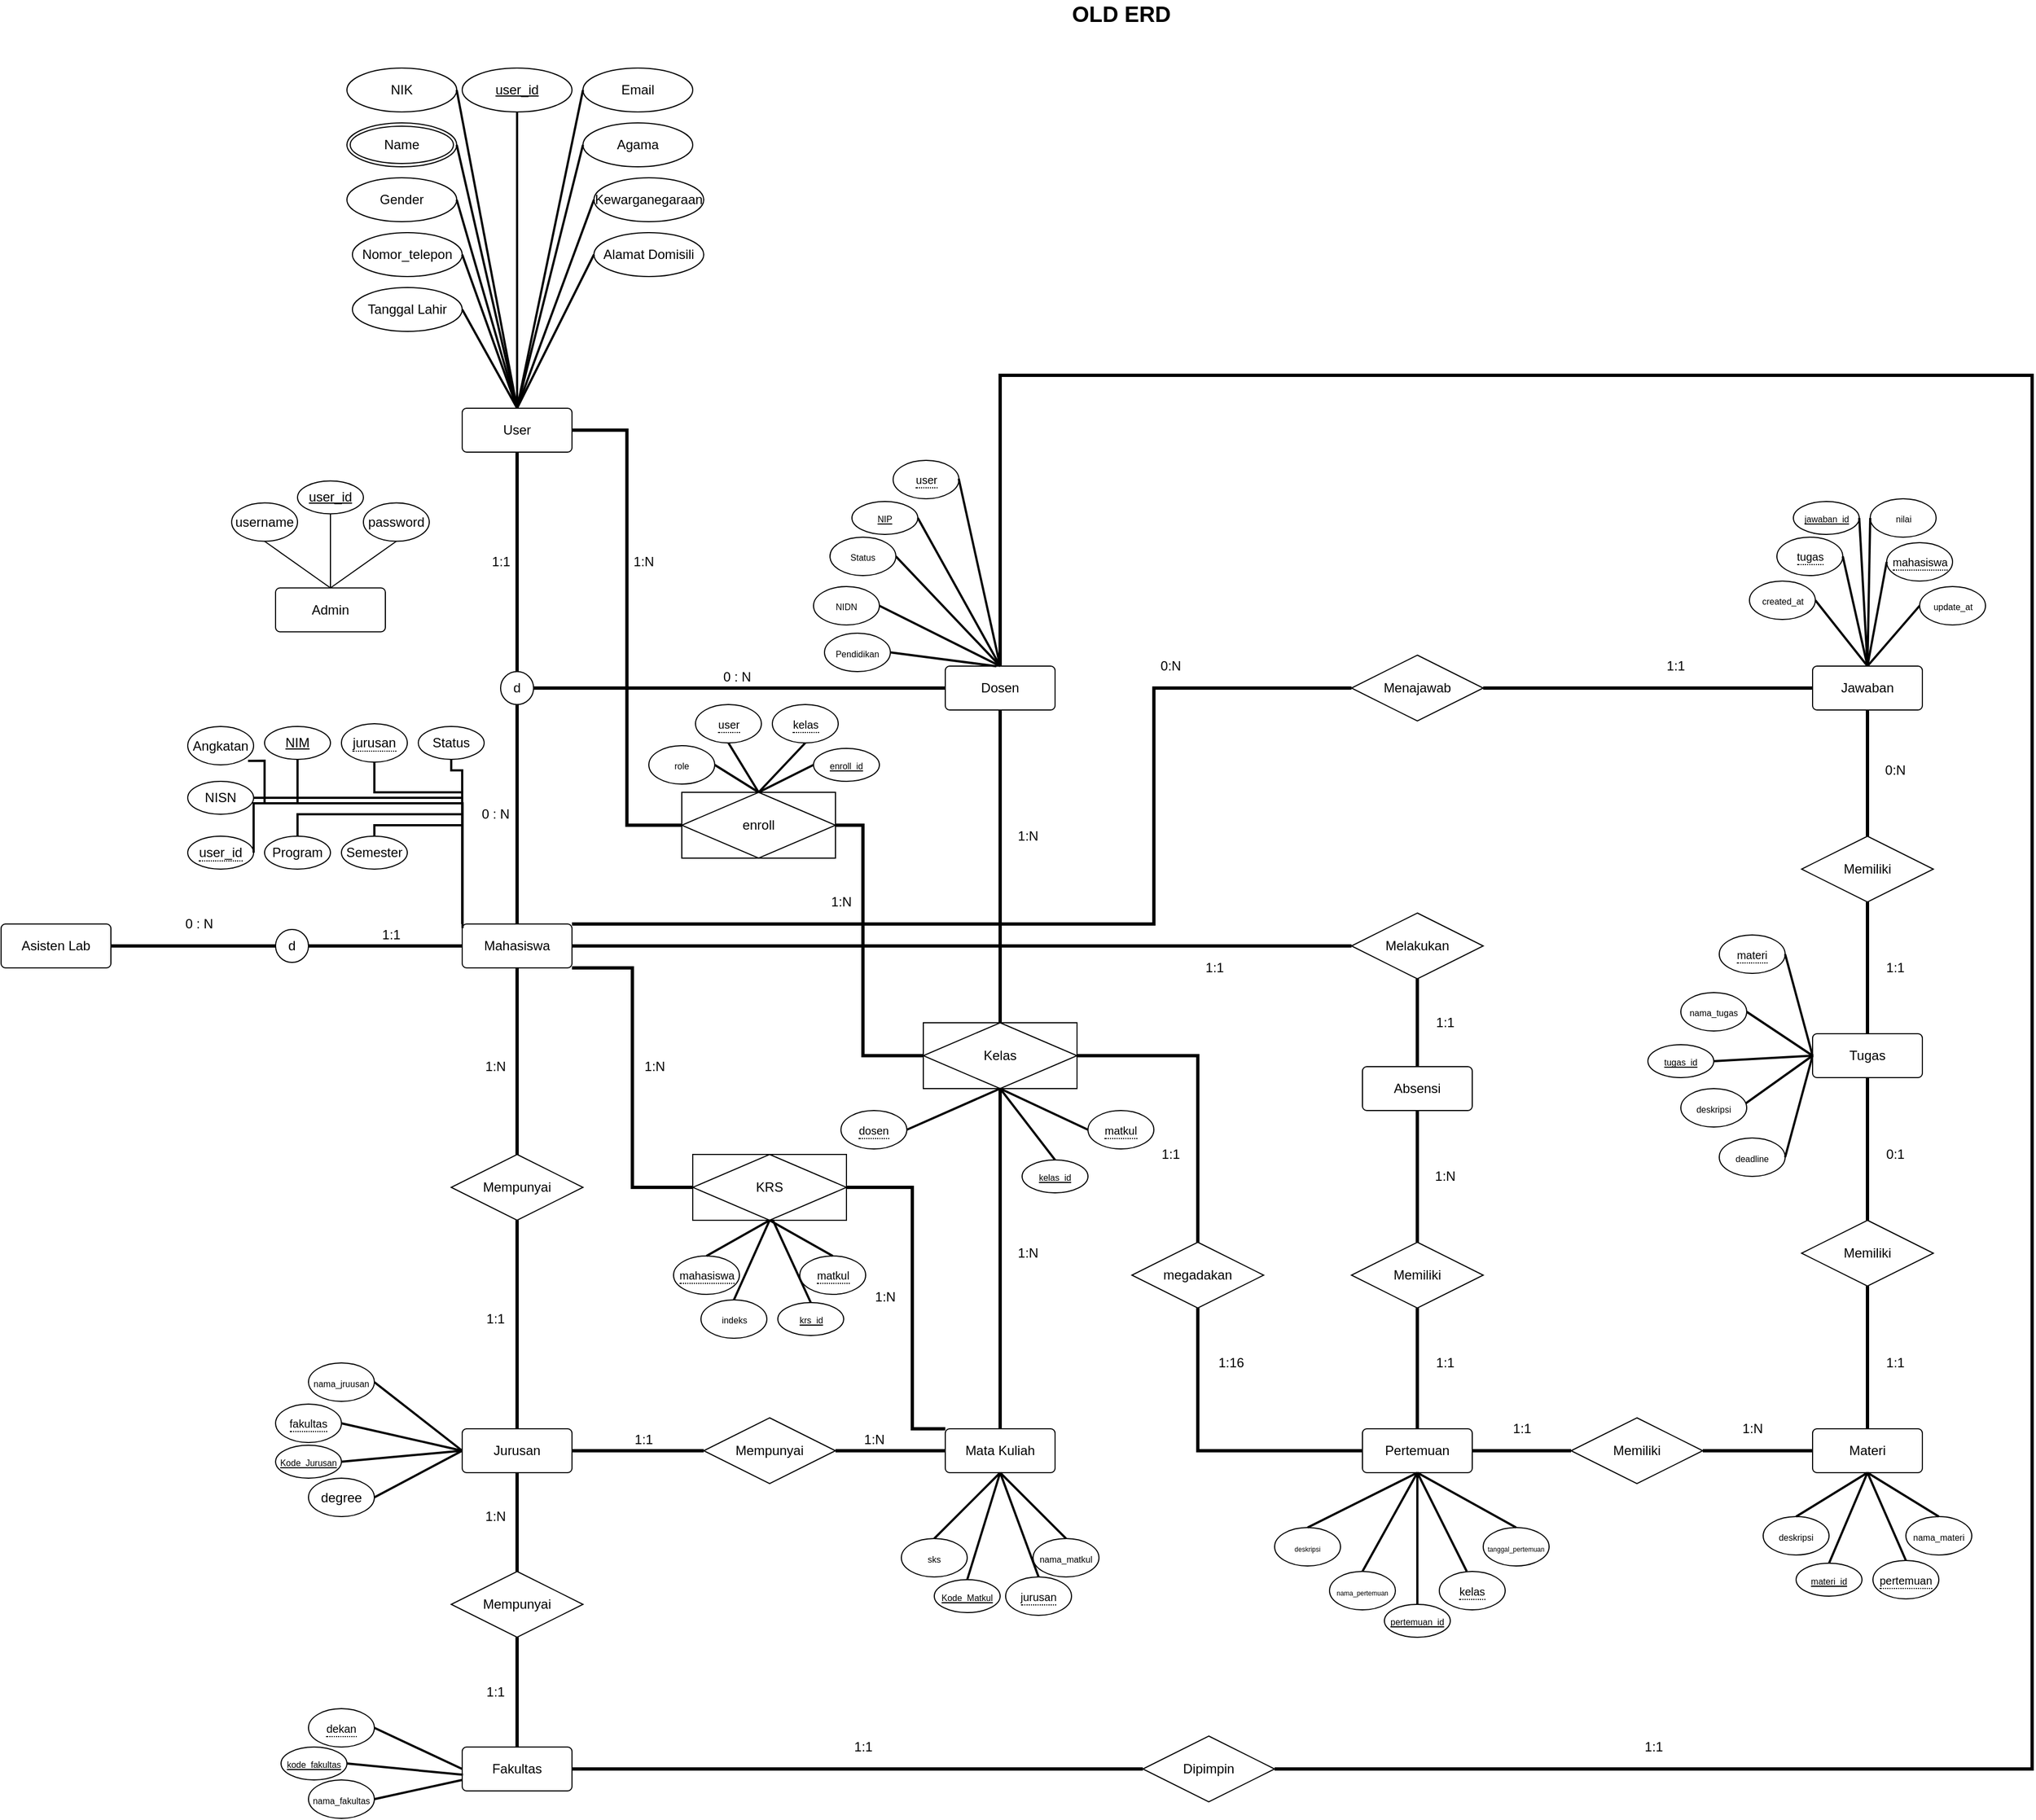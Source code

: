 <mxfile version="18.0.8" type="device"><diagram id="R2lEEEUBdFMjLlhIrx00" name="Page-1"><mxGraphModel dx="2076" dy="2142" grid="1" gridSize="10" guides="1" tooltips="1" connect="1" arrows="1" fold="1" page="1" pageScale="1" pageWidth="850" pageHeight="1100" math="0" shadow="0" extFonts="Permanent Marker^https://fonts.googleapis.com/css?family=Permanent+Marker"><root><mxCell id="0"/><mxCell id="1" parent="0"/><mxCell id="Nw_mEEgYtcQBcfm2ZLdh-1" value="User" style="rounded=1;arcSize=10;whiteSpace=wrap;html=1;align=center;" vertex="1" parent="1"><mxGeometry x="960" y="190" width="100" height="40" as="geometry"/></mxCell><mxCell id="Nw_mEEgYtcQBcfm2ZLdh-2" value="Dosen" style="rounded=1;arcSize=10;whiteSpace=wrap;html=1;align=center;" vertex="1" parent="1"><mxGeometry x="1400" y="425" width="100" height="40" as="geometry"/></mxCell><mxCell id="Nw_mEEgYtcQBcfm2ZLdh-3" value="Fakultas" style="rounded=1;arcSize=10;whiteSpace=wrap;html=1;align=center;" vertex="1" parent="1"><mxGeometry x="960" y="1410" width="100" height="40" as="geometry"/></mxCell><mxCell id="Nw_mEEgYtcQBcfm2ZLdh-4" value="Jurusan" style="rounded=1;arcSize=10;whiteSpace=wrap;html=1;align=center;" vertex="1" parent="1"><mxGeometry x="960" y="1120" width="100" height="40" as="geometry"/></mxCell><mxCell id="Nw_mEEgYtcQBcfm2ZLdh-5" value="Mata Kuliah" style="rounded=1;arcSize=10;whiteSpace=wrap;html=1;align=center;" vertex="1" parent="1"><mxGeometry x="1400" y="1120" width="100" height="40" as="geometry"/></mxCell><mxCell id="Nw_mEEgYtcQBcfm2ZLdh-6" value="Pertemuan" style="rounded=1;arcSize=10;whiteSpace=wrap;html=1;align=center;" vertex="1" parent="1"><mxGeometry x="1780" y="1120" width="100" height="40" as="geometry"/></mxCell><mxCell id="Nw_mEEgYtcQBcfm2ZLdh-7" value="Materi" style="rounded=1;arcSize=10;whiteSpace=wrap;html=1;align=center;" vertex="1" parent="1"><mxGeometry x="2190" y="1120" width="100" height="40" as="geometry"/></mxCell><mxCell id="Nw_mEEgYtcQBcfm2ZLdh-8" value="Tugas" style="rounded=1;arcSize=10;whiteSpace=wrap;html=1;align=center;" vertex="1" parent="1"><mxGeometry x="2190" y="760" width="100" height="40" as="geometry"/></mxCell><mxCell id="Nw_mEEgYtcQBcfm2ZLdh-9" value="Jawaban" style="rounded=1;arcSize=10;whiteSpace=wrap;html=1;align=center;" vertex="1" parent="1"><mxGeometry x="2190" y="425" width="100" height="40" as="geometry"/></mxCell><mxCell id="Nw_mEEgYtcQBcfm2ZLdh-10" value="Asisten Lab" style="rounded=1;arcSize=10;whiteSpace=wrap;html=1;align=center;" vertex="1" parent="1"><mxGeometry x="540" y="660" width="100" height="40" as="geometry"/></mxCell><mxCell id="Nw_mEEgYtcQBcfm2ZLdh-11" value="Admin" style="rounded=1;arcSize=10;whiteSpace=wrap;html=1;align=center;" vertex="1" parent="1"><mxGeometry x="790" y="353.75" width="100" height="40" as="geometry"/></mxCell><mxCell id="Nw_mEEgYtcQBcfm2ZLdh-12" value="" style="endArrow=none;html=1;rounded=0;entryX=0.5;entryY=1;entryDx=0;entryDy=0;exitX=0.5;exitY=0;exitDx=0;exitDy=0;strokeWidth=3;" edge="1" parent="1" source="Nw_mEEgYtcQBcfm2ZLdh-13" target="Nw_mEEgYtcQBcfm2ZLdh-1"><mxGeometry relative="1" as="geometry"><mxPoint x="1010" y="430" as="sourcePoint"/><mxPoint x="630" y="340" as="targetPoint"/></mxGeometry></mxCell><mxCell id="Nw_mEEgYtcQBcfm2ZLdh-13" value="d" style="ellipse;whiteSpace=wrap;html=1;" vertex="1" parent="1"><mxGeometry x="995" y="430" width="30" height="30" as="geometry"/></mxCell><mxCell id="Nw_mEEgYtcQBcfm2ZLdh-14" value="1:1" style="text;html=1;align=center;verticalAlign=middle;resizable=0;points=[];autosize=1;strokeColor=none;fillColor=none;strokeWidth=3;" vertex="1" parent="1"><mxGeometry x="980" y="320" width="30" height="20" as="geometry"/></mxCell><mxCell id="Nw_mEEgYtcQBcfm2ZLdh-15" value="" style="endArrow=none;html=1;rounded=0;entryX=1;entryY=0.5;entryDx=0;entryDy=0;exitX=0;exitY=0.5;exitDx=0;exitDy=0;strokeWidth=3;" edge="1" parent="1" source="Nw_mEEgYtcQBcfm2ZLdh-2" target="Nw_mEEgYtcQBcfm2ZLdh-13"><mxGeometry relative="1" as="geometry"><mxPoint x="820" y="455" as="sourcePoint"/><mxPoint x="1005.0" y="455" as="targetPoint"/></mxGeometry></mxCell><mxCell id="Nw_mEEgYtcQBcfm2ZLdh-16" value="0 : N" style="text;html=1;align=center;verticalAlign=middle;resizable=0;points=[];autosize=1;strokeColor=none;fillColor=none;" vertex="1" parent="1"><mxGeometry x="1190" y="425" width="40" height="20" as="geometry"/></mxCell><mxCell id="Nw_mEEgYtcQBcfm2ZLdh-17" value="Mahasiswa" style="rounded=1;arcSize=10;whiteSpace=wrap;html=1;align=center;" vertex="1" parent="1"><mxGeometry x="960" y="660" width="100" height="40" as="geometry"/></mxCell><mxCell id="Nw_mEEgYtcQBcfm2ZLdh-18" value="" style="endArrow=none;html=1;rounded=0;strokeWidth=3;" edge="1" parent="1" source="Nw_mEEgYtcQBcfm2ZLdh-17" target="Nw_mEEgYtcQBcfm2ZLdh-13"><mxGeometry relative="1" as="geometry"><mxPoint x="1010" y="660" as="sourcePoint"/><mxPoint x="1010" y="460" as="targetPoint"/></mxGeometry></mxCell><mxCell id="Nw_mEEgYtcQBcfm2ZLdh-19" value="0 : N" style="text;html=1;align=center;verticalAlign=middle;resizable=0;points=[];autosize=1;strokeColor=none;fillColor=none;" vertex="1" parent="1"><mxGeometry x="970" y="550" width="40" height="20" as="geometry"/></mxCell><mxCell id="Nw_mEEgYtcQBcfm2ZLdh-20" value="d" style="ellipse;whiteSpace=wrap;html=1;" vertex="1" parent="1"><mxGeometry x="790" y="665" width="30" height="30" as="geometry"/></mxCell><mxCell id="Nw_mEEgYtcQBcfm2ZLdh-21" value="" style="endArrow=none;html=1;rounded=0;entryX=1;entryY=0.5;entryDx=0;entryDy=0;exitX=0;exitY=0.5;exitDx=0;exitDy=0;strokeWidth=3;" edge="1" parent="1" source="Nw_mEEgYtcQBcfm2ZLdh-17" target="Nw_mEEgYtcQBcfm2ZLdh-20"><mxGeometry relative="1" as="geometry"><mxPoint x="1020" y="670" as="sourcePoint"/><mxPoint x="1020" y="470" as="targetPoint"/></mxGeometry></mxCell><mxCell id="Nw_mEEgYtcQBcfm2ZLdh-22" value="" style="endArrow=none;html=1;rounded=0;entryX=1;entryY=0.5;entryDx=0;entryDy=0;exitX=0;exitY=0.5;exitDx=0;exitDy=0;strokeWidth=3;" edge="1" parent="1" source="Nw_mEEgYtcQBcfm2ZLdh-20" target="Nw_mEEgYtcQBcfm2ZLdh-10"><mxGeometry relative="1" as="geometry"><mxPoint x="640" y="455" as="sourcePoint"/><mxPoint x="1005" y="455" as="targetPoint"/></mxGeometry></mxCell><mxCell id="Nw_mEEgYtcQBcfm2ZLdh-23" value="0 : N" style="text;html=1;align=center;verticalAlign=middle;resizable=0;points=[];autosize=1;strokeColor=none;fillColor=none;" vertex="1" parent="1"><mxGeometry x="700" y="650" width="40" height="20" as="geometry"/></mxCell><mxCell id="Nw_mEEgYtcQBcfm2ZLdh-24" value="1:1" style="text;html=1;align=center;verticalAlign=middle;resizable=0;points=[];autosize=1;strokeColor=none;fillColor=none;" vertex="1" parent="1"><mxGeometry x="880" y="660" width="30" height="20" as="geometry"/></mxCell><mxCell id="Nw_mEEgYtcQBcfm2ZLdh-25" value="Mempunyai" style="shape=rhombus;perimeter=rhombusPerimeter;whiteSpace=wrap;html=1;align=center;" vertex="1" parent="1"><mxGeometry x="950" y="870" width="120" height="60" as="geometry"/></mxCell><mxCell id="Nw_mEEgYtcQBcfm2ZLdh-26" value="Mempunyai" style="shape=rhombus;perimeter=rhombusPerimeter;whiteSpace=wrap;html=1;align=center;" vertex="1" parent="1"><mxGeometry x="950" y="1250" width="120" height="60" as="geometry"/></mxCell><mxCell id="Nw_mEEgYtcQBcfm2ZLdh-27" value="Mempunyai" style="shape=rhombus;perimeter=rhombusPerimeter;whiteSpace=wrap;html=1;align=center;" vertex="1" parent="1"><mxGeometry x="1180" y="1110" width="120" height="60" as="geometry"/></mxCell><mxCell id="Nw_mEEgYtcQBcfm2ZLdh-28" value="" style="endArrow=none;html=1;rounded=0;entryX=0.5;entryY=0;entryDx=0;entryDy=0;exitX=0.5;exitY=1;exitDx=0;exitDy=0;strokeWidth=3;" edge="1" parent="1" source="Nw_mEEgYtcQBcfm2ZLdh-17" target="Nw_mEEgYtcQBcfm2ZLdh-25"><mxGeometry relative="1" as="geometry"><mxPoint x="1020" y="670" as="sourcePoint"/><mxPoint x="1020" y="470" as="targetPoint"/></mxGeometry></mxCell><mxCell id="Nw_mEEgYtcQBcfm2ZLdh-29" value="" style="endArrow=none;html=1;rounded=0;entryX=0.5;entryY=1;entryDx=0;entryDy=0;exitX=0.5;exitY=0;exitDx=0;exitDy=0;strokeWidth=3;" edge="1" parent="1" source="Nw_mEEgYtcQBcfm2ZLdh-4" target="Nw_mEEgYtcQBcfm2ZLdh-25"><mxGeometry relative="1" as="geometry"><mxPoint x="1020" y="790" as="sourcePoint"/><mxPoint x="1020" y="880" as="targetPoint"/></mxGeometry></mxCell><mxCell id="Nw_mEEgYtcQBcfm2ZLdh-30" value="" style="endArrow=none;html=1;rounded=0;entryX=0.5;entryY=1;entryDx=0;entryDy=0;exitX=0.5;exitY=0;exitDx=0;exitDy=0;strokeWidth=3;" edge="1" parent="1" source="Nw_mEEgYtcQBcfm2ZLdh-26" target="Nw_mEEgYtcQBcfm2ZLdh-4"><mxGeometry relative="1" as="geometry"><mxPoint x="1020" y="1130.0" as="sourcePoint"/><mxPoint x="1020" y="1040" as="targetPoint"/></mxGeometry></mxCell><mxCell id="Nw_mEEgYtcQBcfm2ZLdh-31" value="" style="endArrow=none;html=1;rounded=0;entryX=1;entryY=0.5;entryDx=0;entryDy=0;exitX=0;exitY=0.5;exitDx=0;exitDy=0;strokeWidth=3;" edge="1" parent="1" source="Nw_mEEgYtcQBcfm2ZLdh-27" target="Nw_mEEgYtcQBcfm2ZLdh-4"><mxGeometry relative="1" as="geometry"><mxPoint x="1020" y="1260.0" as="sourcePoint"/><mxPoint x="1020" y="1170.0" as="targetPoint"/></mxGeometry></mxCell><mxCell id="Nw_mEEgYtcQBcfm2ZLdh-32" value="" style="endArrow=none;html=1;rounded=0;entryX=1;entryY=0.5;entryDx=0;entryDy=0;exitX=0;exitY=0.5;exitDx=0;exitDy=0;strokeWidth=3;" edge="1" parent="1" source="Nw_mEEgYtcQBcfm2ZLdh-5" target="Nw_mEEgYtcQBcfm2ZLdh-27"><mxGeometry relative="1" as="geometry"><mxPoint x="1190" y="1150.0" as="sourcePoint"/><mxPoint x="1070" y="1150.0" as="targetPoint"/></mxGeometry></mxCell><mxCell id="Nw_mEEgYtcQBcfm2ZLdh-33" value="" style="endArrow=none;html=1;rounded=0;entryX=0.5;entryY=1;entryDx=0;entryDy=0;exitX=0.5;exitY=0;exitDx=0;exitDy=0;strokeWidth=3;" edge="1" parent="1" source="Nw_mEEgYtcQBcfm2ZLdh-3" target="Nw_mEEgYtcQBcfm2ZLdh-26"><mxGeometry relative="1" as="geometry"><mxPoint x="1020" y="1260" as="sourcePoint"/><mxPoint x="1020" y="1170" as="targetPoint"/></mxGeometry></mxCell><mxCell id="Nw_mEEgYtcQBcfm2ZLdh-34" value="" style="endArrow=none;html=1;rounded=0;entryX=0.5;entryY=1;entryDx=0;entryDy=0;exitX=0.5;exitY=0;exitDx=0;exitDy=0;strokeWidth=3;" edge="1" parent="1" source="Nw_mEEgYtcQBcfm2ZLdh-39" target="Nw_mEEgYtcQBcfm2ZLdh-2"><mxGeometry relative="1" as="geometry"><mxPoint x="1450" y="740" as="sourcePoint"/><mxPoint x="1020" y="470" as="targetPoint"/></mxGeometry></mxCell><mxCell id="Nw_mEEgYtcQBcfm2ZLdh-35" value="" style="endArrow=none;html=1;rounded=0;entryX=0.5;entryY=0;entryDx=0;entryDy=0;exitX=0.5;exitY=1;exitDx=0;exitDy=0;strokeWidth=3;" edge="1" parent="1" source="Nw_mEEgYtcQBcfm2ZLdh-39" target="Nw_mEEgYtcQBcfm2ZLdh-5"><mxGeometry relative="1" as="geometry"><mxPoint x="1450" y="830" as="sourcePoint"/><mxPoint x="1460" y="475" as="targetPoint"/></mxGeometry></mxCell><mxCell id="Nw_mEEgYtcQBcfm2ZLdh-36" value="megadakan" style="shape=rhombus;perimeter=rhombusPerimeter;whiteSpace=wrap;html=1;align=center;" vertex="1" parent="1"><mxGeometry x="1570" y="950" width="120" height="60" as="geometry"/></mxCell><mxCell id="Nw_mEEgYtcQBcfm2ZLdh-37" value="" style="endArrow=none;html=1;rounded=0;entryX=0.5;entryY=1;entryDx=0;entryDy=0;exitX=0;exitY=0.5;exitDx=0;exitDy=0;strokeWidth=3;edgeStyle=orthogonalEdgeStyle;" edge="1" parent="1" source="Nw_mEEgYtcQBcfm2ZLdh-6" target="Nw_mEEgYtcQBcfm2ZLdh-36"><mxGeometry relative="1" as="geometry"><mxPoint x="1590" y="1150" as="sourcePoint"/><mxPoint x="1510" y="1150" as="targetPoint"/></mxGeometry></mxCell><mxCell id="Nw_mEEgYtcQBcfm2ZLdh-38" value="Memiliki" style="shape=rhombus;perimeter=rhombusPerimeter;whiteSpace=wrap;html=1;align=center;" vertex="1" parent="1"><mxGeometry x="1970" y="1110" width="120" height="60" as="geometry"/></mxCell><mxCell id="Nw_mEEgYtcQBcfm2ZLdh-39" value="Kelas" style="shape=associativeEntity;whiteSpace=wrap;html=1;align=center;" vertex="1" parent="1"><mxGeometry x="1380" y="750" width="140" height="60" as="geometry"/></mxCell><mxCell id="Nw_mEEgYtcQBcfm2ZLdh-40" value="" style="endArrow=none;html=1;rounded=0;exitX=1;exitY=0.5;exitDx=0;exitDy=0;entryX=0;entryY=0.5;entryDx=0;entryDy=0;edgeStyle=orthogonalEdgeStyle;strokeWidth=3;" edge="1" parent="1" source="Nw_mEEgYtcQBcfm2ZLdh-1" target="Nw_mEEgYtcQBcfm2ZLdh-81"><mxGeometry relative="1" as="geometry"><mxPoint x="1060" y="860" as="sourcePoint"/><mxPoint x="1150" y="570" as="targetPoint"/></mxGeometry></mxCell><mxCell id="Nw_mEEgYtcQBcfm2ZLdh-41" value="" style="endArrow=none;html=1;rounded=0;entryX=0;entryY=0.5;entryDx=0;entryDy=0;edgeStyle=orthogonalEdgeStyle;exitX=1;exitY=0.5;exitDx=0;exitDy=0;strokeWidth=3;" edge="1" parent="1" source="Nw_mEEgYtcQBcfm2ZLdh-81" target="Nw_mEEgYtcQBcfm2ZLdh-39"><mxGeometry relative="1" as="geometry"><mxPoint x="1350" y="560" as="sourcePoint"/><mxPoint x="1020" y="880" as="targetPoint"/><Array as="points"><mxPoint x="1325" y="570"/><mxPoint x="1325" y="780"/></Array></mxGeometry></mxCell><mxCell id="Nw_mEEgYtcQBcfm2ZLdh-42" value="KRS" style="shape=associativeEntity;whiteSpace=wrap;html=1;align=center;" vertex="1" parent="1"><mxGeometry x="1170" y="870" width="140" height="60" as="geometry"/></mxCell><mxCell id="Nw_mEEgYtcQBcfm2ZLdh-43" value="" style="endArrow=none;html=1;rounded=0;entryX=0;entryY=0.5;entryDx=0;entryDy=0;edgeStyle=orthogonalEdgeStyle;strokeWidth=3;" edge="1" parent="1" target="Nw_mEEgYtcQBcfm2ZLdh-42"><mxGeometry relative="1" as="geometry"><mxPoint x="1060" y="700" as="sourcePoint"/><mxPoint x="1160" y="580" as="targetPoint"/><Array as="points"><mxPoint x="1060" y="700"/><mxPoint x="1115" y="700"/><mxPoint x="1115" y="900"/></Array></mxGeometry></mxCell><mxCell id="Nw_mEEgYtcQBcfm2ZLdh-44" value="" style="endArrow=none;html=1;rounded=0;exitX=1;exitY=0.5;exitDx=0;exitDy=0;entryX=0;entryY=0;entryDx=0;entryDy=0;edgeStyle=orthogonalEdgeStyle;strokeWidth=3;" edge="1" parent="1" source="Nw_mEEgYtcQBcfm2ZLdh-42" target="Nw_mEEgYtcQBcfm2ZLdh-5"><mxGeometry relative="1" as="geometry"><mxPoint x="1070" y="690" as="sourcePoint"/><mxPoint x="1180" y="910" as="targetPoint"/><Array as="points"><mxPoint x="1370" y="900"/><mxPoint x="1370" y="1120"/></Array></mxGeometry></mxCell><mxCell id="Nw_mEEgYtcQBcfm2ZLdh-45" value="Memiliki" style="shape=rhombus;perimeter=rhombusPerimeter;whiteSpace=wrap;html=1;align=center;" vertex="1" parent="1"><mxGeometry x="2180" y="930" width="120" height="60" as="geometry"/></mxCell><mxCell id="Nw_mEEgYtcQBcfm2ZLdh-46" value="" style="endArrow=none;html=1;rounded=0;entryX=0.5;entryY=0;entryDx=0;entryDy=0;exitX=0.5;exitY=1;exitDx=0;exitDy=0;strokeWidth=3;" edge="1" parent="1" source="Nw_mEEgYtcQBcfm2ZLdh-45" target="Nw_mEEgYtcQBcfm2ZLdh-7"><mxGeometry relative="1" as="geometry"><mxPoint x="1840" y="1150" as="sourcePoint"/><mxPoint x="1760" y="1150.0" as="targetPoint"/></mxGeometry></mxCell><mxCell id="Nw_mEEgYtcQBcfm2ZLdh-47" value="" style="endArrow=none;html=1;rounded=0;entryX=0.5;entryY=0;entryDx=0;entryDy=0;exitX=0.5;exitY=1;exitDx=0;exitDy=0;strokeWidth=3;" edge="1" parent="1" source="Nw_mEEgYtcQBcfm2ZLdh-8" target="Nw_mEEgYtcQBcfm2ZLdh-45"><mxGeometry relative="1" as="geometry"><mxPoint x="2245" y="1000" as="sourcePoint"/><mxPoint x="2250" y="1130" as="targetPoint"/></mxGeometry></mxCell><mxCell id="Nw_mEEgYtcQBcfm2ZLdh-48" value="" style="endArrow=none;html=1;rounded=0;entryX=0;entryY=0.5;entryDx=0;entryDy=0;exitX=1;exitY=0.5;exitDx=0;exitDy=0;strokeWidth=3;" edge="1" parent="1" source="Nw_mEEgYtcQBcfm2ZLdh-6" target="Nw_mEEgYtcQBcfm2ZLdh-38"><mxGeometry relative="1" as="geometry"><mxPoint x="1790" y="1150" as="sourcePoint"/><mxPoint x="1710" y="1150" as="targetPoint"/></mxGeometry></mxCell><mxCell id="Nw_mEEgYtcQBcfm2ZLdh-49" value="" style="endArrow=none;html=1;rounded=0;entryX=0;entryY=0.5;entryDx=0;entryDy=0;exitX=1;exitY=0.5;exitDx=0;exitDy=0;strokeWidth=3;" edge="1" parent="1" source="Nw_mEEgYtcQBcfm2ZLdh-38" target="Nw_mEEgYtcQBcfm2ZLdh-7"><mxGeometry relative="1" as="geometry"><mxPoint x="2110" y="1140" as="sourcePoint"/><mxPoint x="2000" y="1150" as="targetPoint"/></mxGeometry></mxCell><mxCell id="Nw_mEEgYtcQBcfm2ZLdh-50" value="Memiliki" style="shape=rhombus;perimeter=rhombusPerimeter;whiteSpace=wrap;html=1;align=center;" vertex="1" parent="1"><mxGeometry x="1770" y="950" width="120" height="60" as="geometry"/></mxCell><mxCell id="Nw_mEEgYtcQBcfm2ZLdh-51" value="Absensi" style="rounded=1;arcSize=10;whiteSpace=wrap;html=1;align=center;" vertex="1" parent="1"><mxGeometry x="1780" y="790" width="100" height="40" as="geometry"/></mxCell><mxCell id="Nw_mEEgYtcQBcfm2ZLdh-52" value="" style="endArrow=none;html=1;rounded=0;entryX=0;entryY=0.5;entryDx=0;entryDy=0;strokeWidth=3;" edge="1" parent="1" target="Nw_mEEgYtcQBcfm2ZLdh-53"><mxGeometry relative="1" as="geometry"><mxPoint x="1060" y="680" as="sourcePoint"/><mxPoint x="1600" y="680" as="targetPoint"/></mxGeometry></mxCell><mxCell id="Nw_mEEgYtcQBcfm2ZLdh-53" value="Melakukan" style="shape=rhombus;perimeter=rhombusPerimeter;whiteSpace=wrap;html=1;align=center;" vertex="1" parent="1"><mxGeometry x="1770" y="650" width="120" height="60" as="geometry"/></mxCell><mxCell id="Nw_mEEgYtcQBcfm2ZLdh-54" value="" style="endArrow=none;html=1;rounded=0;entryX=0.5;entryY=1;entryDx=0;entryDy=0;exitX=0.5;exitY=0;exitDx=0;exitDy=0;strokeWidth=3;" edge="1" parent="1" source="Nw_mEEgYtcQBcfm2ZLdh-51" target="Nw_mEEgYtcQBcfm2ZLdh-53"><mxGeometry relative="1" as="geometry"><mxPoint x="1070" y="690" as="sourcePoint"/><mxPoint x="1780" y="690" as="targetPoint"/></mxGeometry></mxCell><mxCell id="Nw_mEEgYtcQBcfm2ZLdh-55" value="" style="endArrow=none;html=1;rounded=0;entryX=0.5;entryY=1;entryDx=0;entryDy=0;exitX=0.5;exitY=0;exitDx=0;exitDy=0;strokeWidth=3;" edge="1" parent="1" source="Nw_mEEgYtcQBcfm2ZLdh-50" target="Nw_mEEgYtcQBcfm2ZLdh-51"><mxGeometry relative="1" as="geometry"><mxPoint x="1840" y="770" as="sourcePoint"/><mxPoint x="1840" y="720" as="targetPoint"/></mxGeometry></mxCell><mxCell id="Nw_mEEgYtcQBcfm2ZLdh-56" value="" style="endArrow=none;html=1;rounded=0;entryX=0.5;entryY=1;entryDx=0;entryDy=0;exitX=0.5;exitY=0;exitDx=0;exitDy=0;strokeWidth=3;" edge="1" parent="1" source="Nw_mEEgYtcQBcfm2ZLdh-6" target="Nw_mEEgYtcQBcfm2ZLdh-50"><mxGeometry relative="1" as="geometry"><mxPoint x="1840" y="940" as="sourcePoint"/><mxPoint x="1840" y="840" as="targetPoint"/></mxGeometry></mxCell><mxCell id="Nw_mEEgYtcQBcfm2ZLdh-57" value="Memiliki" style="shape=rhombus;perimeter=rhombusPerimeter;whiteSpace=wrap;html=1;align=center;" vertex="1" parent="1"><mxGeometry x="2180" y="580" width="120" height="60" as="geometry"/></mxCell><mxCell id="Nw_mEEgYtcQBcfm2ZLdh-58" value="" style="endArrow=none;html=1;rounded=0;entryX=0.5;entryY=1;entryDx=0;entryDy=0;exitX=0.5;exitY=0;exitDx=0;exitDy=0;strokeWidth=3;" edge="1" parent="1" source="Nw_mEEgYtcQBcfm2ZLdh-8" target="Nw_mEEgYtcQBcfm2ZLdh-57"><mxGeometry relative="1" as="geometry"><mxPoint x="1890" y="800" as="sourcePoint"/><mxPoint x="1890" y="720" as="targetPoint"/></mxGeometry></mxCell><mxCell id="Nw_mEEgYtcQBcfm2ZLdh-59" value="" style="endArrow=none;html=1;rounded=0;entryX=0.5;entryY=1;entryDx=0;entryDy=0;exitX=0.5;exitY=0;exitDx=0;exitDy=0;strokeWidth=3;" edge="1" parent="1" source="Nw_mEEgYtcQBcfm2ZLdh-57" target="Nw_mEEgYtcQBcfm2ZLdh-9"><mxGeometry relative="1" as="geometry"><mxPoint x="2280" y="530" as="sourcePoint"/><mxPoint x="2250" y="630" as="targetPoint"/></mxGeometry></mxCell><mxCell id="Nw_mEEgYtcQBcfm2ZLdh-60" value="Menajawab" style="shape=rhombus;perimeter=rhombusPerimeter;whiteSpace=wrap;html=1;align=center;" vertex="1" parent="1"><mxGeometry x="1770" y="415" width="120" height="60" as="geometry"/></mxCell><mxCell id="Nw_mEEgYtcQBcfm2ZLdh-61" value="" style="endArrow=none;html=1;rounded=0;exitX=1;exitY=0;exitDx=0;exitDy=0;entryX=0;entryY=0.5;entryDx=0;entryDy=0;edgeStyle=orthogonalEdgeStyle;strokeWidth=3;" edge="1" parent="1" source="Nw_mEEgYtcQBcfm2ZLdh-17" target="Nw_mEEgYtcQBcfm2ZLdh-60"><mxGeometry relative="1" as="geometry"><mxPoint x="1460" y="650" as="sourcePoint"/><mxPoint x="1620" y="650" as="targetPoint"/><Array as="points"><mxPoint x="1590" y="660"/><mxPoint x="1590" y="445"/></Array></mxGeometry></mxCell><mxCell id="Nw_mEEgYtcQBcfm2ZLdh-62" value="" style="endArrow=none;html=1;rounded=0;exitX=1;exitY=0.5;exitDx=0;exitDy=0;entryX=0;entryY=0.5;entryDx=0;entryDy=0;strokeWidth=3;" edge="1" parent="1" source="Nw_mEEgYtcQBcfm2ZLdh-60" target="Nw_mEEgYtcQBcfm2ZLdh-9"><mxGeometry relative="1" as="geometry"><mxPoint x="1460" y="650" as="sourcePoint"/><mxPoint x="1620" y="650" as="targetPoint"/></mxGeometry></mxCell><mxCell id="Nw_mEEgYtcQBcfm2ZLdh-63" value="Dipimpin" style="shape=rhombus;perimeter=rhombusPerimeter;whiteSpace=wrap;html=1;align=center;" vertex="1" parent="1"><mxGeometry x="1580" y="1400" width="120" height="60" as="geometry"/></mxCell><mxCell id="Nw_mEEgYtcQBcfm2ZLdh-64" value="" style="endArrow=none;html=1;rounded=0;exitX=1;exitY=0.5;exitDx=0;exitDy=0;entryX=0;entryY=0.5;entryDx=0;entryDy=0;strokeWidth=3;" edge="1" parent="1" source="Nw_mEEgYtcQBcfm2ZLdh-3" target="Nw_mEEgYtcQBcfm2ZLdh-63"><mxGeometry relative="1" as="geometry"><mxPoint x="1460" y="1330" as="sourcePoint"/><mxPoint x="1620" y="1330" as="targetPoint"/></mxGeometry></mxCell><mxCell id="Nw_mEEgYtcQBcfm2ZLdh-65" value="" style="endArrow=none;html=1;rounded=0;exitX=0.5;exitY=0;exitDx=0;exitDy=0;entryX=1;entryY=0.5;entryDx=0;entryDy=0;edgeStyle=orthogonalEdgeStyle;strokeWidth=3;" edge="1" parent="1" source="Nw_mEEgYtcQBcfm2ZLdh-2" target="Nw_mEEgYtcQBcfm2ZLdh-63"><mxGeometry relative="1" as="geometry"><mxPoint x="1610" y="750" as="sourcePoint"/><mxPoint x="1770" y="750" as="targetPoint"/><Array as="points"><mxPoint x="1450" y="160"/><mxPoint x="2390" y="160"/><mxPoint x="2390" y="1430"/></Array></mxGeometry></mxCell><mxCell id="Nw_mEEgYtcQBcfm2ZLdh-66" value="1:1" style="text;html=1;align=center;verticalAlign=middle;resizable=0;points=[];autosize=1;strokeColor=none;fillColor=none;" vertex="1" parent="1"><mxGeometry x="975" y="1010" width="30" height="20" as="geometry"/></mxCell><mxCell id="Nw_mEEgYtcQBcfm2ZLdh-67" value="1:N" style="text;html=1;align=center;verticalAlign=middle;resizable=0;points=[];autosize=1;strokeColor=none;fillColor=none;" vertex="1" parent="1"><mxGeometry x="975" y="780" width="30" height="20" as="geometry"/></mxCell><mxCell id="Nw_mEEgYtcQBcfm2ZLdh-68" value="1:N" style="text;html=1;align=center;verticalAlign=middle;resizable=0;points=[];autosize=1;strokeColor=none;fillColor=none;" vertex="1" parent="1"><mxGeometry x="975" y="1190" width="30" height="20" as="geometry"/></mxCell><mxCell id="Nw_mEEgYtcQBcfm2ZLdh-69" value="1:1" style="text;html=1;align=center;verticalAlign=middle;resizable=0;points=[];autosize=1;strokeColor=none;fillColor=none;" vertex="1" parent="1"><mxGeometry x="975" y="1350" width="30" height="20" as="geometry"/></mxCell><mxCell id="Nw_mEEgYtcQBcfm2ZLdh-70" value="1:1" style="text;html=1;align=center;verticalAlign=middle;resizable=0;points=[];autosize=1;strokeColor=none;fillColor=none;" vertex="1" parent="1"><mxGeometry x="1310" y="1400" width="30" height="20" as="geometry"/></mxCell><mxCell id="Nw_mEEgYtcQBcfm2ZLdh-71" value="1:1" style="text;html=1;align=center;verticalAlign=middle;resizable=0;points=[];autosize=1;strokeColor=none;fillColor=none;" vertex="1" parent="1"><mxGeometry x="2030" y="1400" width="30" height="20" as="geometry"/></mxCell><mxCell id="Nw_mEEgYtcQBcfm2ZLdh-72" value="1:1" style="text;html=1;align=center;verticalAlign=middle;resizable=0;points=[];autosize=1;strokeColor=none;fillColor=none;" vertex="1" parent="1"><mxGeometry x="1590" y="860" width="30" height="20" as="geometry"/></mxCell><mxCell id="Nw_mEEgYtcQBcfm2ZLdh-73" value="1:16" style="text;html=1;align=center;verticalAlign=middle;resizable=0;points=[];autosize=1;strokeColor=none;fillColor=none;" vertex="1" parent="1"><mxGeometry x="1640" y="1050" width="40" height="20" as="geometry"/></mxCell><mxCell id="Nw_mEEgYtcQBcfm2ZLdh-74" value="1:1" style="text;html=1;align=center;verticalAlign=middle;resizable=0;points=[];autosize=1;strokeColor=none;fillColor=none;" vertex="1" parent="1"><mxGeometry x="1110" y="1120" width="30" height="20" as="geometry"/></mxCell><mxCell id="Nw_mEEgYtcQBcfm2ZLdh-75" value="1:N" style="text;html=1;align=center;verticalAlign=middle;resizable=0;points=[];autosize=1;strokeColor=none;fillColor=none;" vertex="1" parent="1"><mxGeometry x="1320" y="1120" width="30" height="20" as="geometry"/></mxCell><mxCell id="Nw_mEEgYtcQBcfm2ZLdh-76" value="1:N" style="text;html=1;align=center;verticalAlign=middle;resizable=0;points=[];autosize=1;strokeColor=none;fillColor=none;" vertex="1" parent="1"><mxGeometry x="1120" y="780" width="30" height="20" as="geometry"/></mxCell><mxCell id="Nw_mEEgYtcQBcfm2ZLdh-77" value="1:N" style="text;html=1;align=center;verticalAlign=middle;resizable=0;points=[];autosize=1;strokeColor=none;fillColor=none;" vertex="1" parent="1"><mxGeometry x="1330" y="990" width="30" height="20" as="geometry"/></mxCell><mxCell id="Nw_mEEgYtcQBcfm2ZLdh-78" value="1:N" style="text;html=1;align=center;verticalAlign=middle;resizable=0;points=[];autosize=1;strokeColor=none;fillColor=none;" vertex="1" parent="1"><mxGeometry x="1460" y="950" width="30" height="20" as="geometry"/></mxCell><mxCell id="Nw_mEEgYtcQBcfm2ZLdh-79" value="1:N" style="text;html=1;align=center;verticalAlign=middle;resizable=0;points=[];autosize=1;strokeColor=none;fillColor=none;" vertex="1" parent="1"><mxGeometry x="1460" y="570" width="30" height="20" as="geometry"/></mxCell><mxCell id="Nw_mEEgYtcQBcfm2ZLdh-80" value="1:N" style="text;html=1;align=center;verticalAlign=middle;resizable=0;points=[];autosize=1;strokeColor=none;fillColor=none;" vertex="1" parent="1"><mxGeometry x="1110" y="320" width="30" height="20" as="geometry"/></mxCell><mxCell id="Nw_mEEgYtcQBcfm2ZLdh-81" value="enroll" style="shape=associativeEntity;whiteSpace=wrap;html=1;align=center;" vertex="1" parent="1"><mxGeometry x="1160" y="540" width="140" height="60" as="geometry"/></mxCell><mxCell id="Nw_mEEgYtcQBcfm2ZLdh-82" value="1:N" style="text;html=1;align=center;verticalAlign=middle;resizable=0;points=[];autosize=1;strokeColor=none;fillColor=none;" vertex="1" parent="1"><mxGeometry x="1290" y="630" width="30" height="20" as="geometry"/></mxCell><mxCell id="Nw_mEEgYtcQBcfm2ZLdh-83" value="0:N" style="text;html=1;align=center;verticalAlign=middle;resizable=0;points=[];autosize=1;strokeColor=none;fillColor=none;" vertex="1" parent="1"><mxGeometry x="1590" y="415" width="30" height="20" as="geometry"/></mxCell><mxCell id="Nw_mEEgYtcQBcfm2ZLdh-84" value="1:1" style="text;html=1;align=center;verticalAlign=middle;resizable=0;points=[];autosize=1;strokeColor=none;fillColor=none;" vertex="1" parent="1"><mxGeometry x="2050" y="415" width="30" height="20" as="geometry"/></mxCell><mxCell id="Nw_mEEgYtcQBcfm2ZLdh-85" value="1:1" style="text;html=1;align=center;verticalAlign=middle;resizable=0;points=[];autosize=1;strokeColor=none;fillColor=none;" vertex="1" parent="1"><mxGeometry x="1630" y="690" width="30" height="20" as="geometry"/></mxCell><mxCell id="Nw_mEEgYtcQBcfm2ZLdh-86" value="1:1" style="text;html=1;align=center;verticalAlign=middle;resizable=0;points=[];autosize=1;strokeColor=none;fillColor=none;" vertex="1" parent="1"><mxGeometry x="1840" y="740" width="30" height="20" as="geometry"/></mxCell><mxCell id="Nw_mEEgYtcQBcfm2ZLdh-87" value="1:N" style="text;html=1;align=center;verticalAlign=middle;resizable=0;points=[];autosize=1;strokeColor=none;fillColor=none;" vertex="1" parent="1"><mxGeometry x="1840" y="880" width="30" height="20" as="geometry"/></mxCell><mxCell id="Nw_mEEgYtcQBcfm2ZLdh-88" value="1:1" style="text;html=1;align=center;verticalAlign=middle;resizable=0;points=[];autosize=1;strokeColor=none;fillColor=none;" vertex="1" parent="1"><mxGeometry x="1840" y="1050" width="30" height="20" as="geometry"/></mxCell><mxCell id="Nw_mEEgYtcQBcfm2ZLdh-89" value="1:1" style="text;html=1;align=center;verticalAlign=middle;resizable=0;points=[];autosize=1;strokeColor=none;fillColor=none;" vertex="1" parent="1"><mxGeometry x="2250" y="690" width="30" height="20" as="geometry"/></mxCell><mxCell id="Nw_mEEgYtcQBcfm2ZLdh-90" value="0:N" style="text;html=1;align=center;verticalAlign=middle;resizable=0;points=[];autosize=1;strokeColor=none;fillColor=none;" vertex="1" parent="1"><mxGeometry x="2250" y="510" width="30" height="20" as="geometry"/></mxCell><mxCell id="Nw_mEEgYtcQBcfm2ZLdh-91" value="0:1" style="text;html=1;align=center;verticalAlign=middle;resizable=0;points=[];autosize=1;strokeColor=none;fillColor=none;" vertex="1" parent="1"><mxGeometry x="2250" y="860" width="30" height="20" as="geometry"/></mxCell><mxCell id="Nw_mEEgYtcQBcfm2ZLdh-92" value="1:1" style="text;html=1;align=center;verticalAlign=middle;resizable=0;points=[];autosize=1;strokeColor=none;fillColor=none;" vertex="1" parent="1"><mxGeometry x="2250" y="1050" width="30" height="20" as="geometry"/></mxCell><mxCell id="Nw_mEEgYtcQBcfm2ZLdh-93" value="1:N" style="text;html=1;align=center;verticalAlign=middle;resizable=0;points=[];autosize=1;strokeColor=none;fillColor=none;" vertex="1" parent="1"><mxGeometry x="2120" y="1110" width="30" height="20" as="geometry"/></mxCell><mxCell id="Nw_mEEgYtcQBcfm2ZLdh-94" value="1:1" style="text;html=1;align=center;verticalAlign=middle;resizable=0;points=[];autosize=1;strokeColor=none;fillColor=none;" vertex="1" parent="1"><mxGeometry x="1910" y="1110" width="30" height="20" as="geometry"/></mxCell><mxCell id="Nw_mEEgYtcQBcfm2ZLdh-95" value="user_id" style="ellipse;whiteSpace=wrap;html=1;align=center;fontStyle=4;strokeWidth=1;" vertex="1" parent="1"><mxGeometry x="960" y="-120" width="100" height="40" as="geometry"/></mxCell><mxCell id="Nw_mEEgYtcQBcfm2ZLdh-96" value="NIK" style="ellipse;whiteSpace=wrap;html=1;align=center;strokeWidth=1;" vertex="1" parent="1"><mxGeometry x="855" y="-120" width="100" height="40" as="geometry"/></mxCell><mxCell id="Nw_mEEgYtcQBcfm2ZLdh-97" value="Email" style="ellipse;whiteSpace=wrap;html=1;align=center;strokeWidth=1;" vertex="1" parent="1"><mxGeometry x="1070" y="-120" width="100" height="40" as="geometry"/></mxCell><mxCell id="Nw_mEEgYtcQBcfm2ZLdh-98" value="Name" style="ellipse;shape=doubleEllipse;margin=3;whiteSpace=wrap;html=1;align=center;strokeWidth=1;" vertex="1" parent="1"><mxGeometry x="855" y="-70" width="100" height="40" as="geometry"/></mxCell><mxCell id="Nw_mEEgYtcQBcfm2ZLdh-99" value="Gender" style="ellipse;whiteSpace=wrap;html=1;align=center;strokeWidth=1;" vertex="1" parent="1"><mxGeometry x="855" y="-20" width="100" height="40" as="geometry"/></mxCell><mxCell id="Nw_mEEgYtcQBcfm2ZLdh-100" value="Agama" style="ellipse;whiteSpace=wrap;html=1;align=center;strokeWidth=1;" vertex="1" parent="1"><mxGeometry x="1070" y="-70" width="100" height="40" as="geometry"/></mxCell><mxCell id="Nw_mEEgYtcQBcfm2ZLdh-101" value="Kewarganegaraan" style="ellipse;whiteSpace=wrap;html=1;align=center;strokeWidth=1;" vertex="1" parent="1"><mxGeometry x="1080" y="-20" width="100" height="40" as="geometry"/></mxCell><mxCell id="Nw_mEEgYtcQBcfm2ZLdh-102" value="Nomor_telepon" style="ellipse;whiteSpace=wrap;html=1;align=center;strokeWidth=1;" vertex="1" parent="1"><mxGeometry x="860" y="30" width="100" height="40" as="geometry"/></mxCell><mxCell id="Nw_mEEgYtcQBcfm2ZLdh-103" value="Alamat Domisili" style="ellipse;whiteSpace=wrap;html=1;align=center;strokeWidth=1;" vertex="1" parent="1"><mxGeometry x="1080" y="30" width="100" height="40" as="geometry"/></mxCell><mxCell id="Nw_mEEgYtcQBcfm2ZLdh-104" value="Tanggal Lahir" style="ellipse;whiteSpace=wrap;html=1;align=center;strokeWidth=1;" vertex="1" parent="1"><mxGeometry x="860" y="80" width="100" height="40" as="geometry"/></mxCell><mxCell id="Nw_mEEgYtcQBcfm2ZLdh-105" value="" style="endArrow=none;html=1;rounded=0;strokeWidth=2;entryX=0.5;entryY=0;entryDx=0;entryDy=0;exitX=0.5;exitY=1;exitDx=0;exitDy=0;" edge="1" parent="1" source="Nw_mEEgYtcQBcfm2ZLdh-95" target="Nw_mEEgYtcQBcfm2ZLdh-1"><mxGeometry relative="1" as="geometry"><mxPoint x="870" y="100" as="sourcePoint"/><mxPoint x="1030" y="100" as="targetPoint"/></mxGeometry></mxCell><mxCell id="Nw_mEEgYtcQBcfm2ZLdh-106" value="" style="endArrow=none;html=1;rounded=0;strokeWidth=2;entryX=0.5;entryY=0;entryDx=0;entryDy=0;exitX=0;exitY=0.5;exitDx=0;exitDy=0;" edge="1" parent="1" source="Nw_mEEgYtcQBcfm2ZLdh-97" target="Nw_mEEgYtcQBcfm2ZLdh-1"><mxGeometry relative="1" as="geometry"><mxPoint x="1020" y="-70.0" as="sourcePoint"/><mxPoint x="1020" y="200.0" as="targetPoint"/></mxGeometry></mxCell><mxCell id="Nw_mEEgYtcQBcfm2ZLdh-107" value="" style="endArrow=none;html=1;rounded=0;strokeWidth=2;entryX=0.5;entryY=0;entryDx=0;entryDy=0;" edge="1" parent="1" target="Nw_mEEgYtcQBcfm2ZLdh-1"><mxGeometry relative="1" as="geometry"><mxPoint x="1070" y="-50" as="sourcePoint"/><mxPoint x="1020" y="200.0" as="targetPoint"/></mxGeometry></mxCell><mxCell id="Nw_mEEgYtcQBcfm2ZLdh-108" value="" style="endArrow=none;html=1;rounded=0;strokeWidth=2;entryX=0.5;entryY=0;entryDx=0;entryDy=0;exitX=0;exitY=0.5;exitDx=0;exitDy=0;" edge="1" parent="1" source="Nw_mEEgYtcQBcfm2ZLdh-101" target="Nw_mEEgYtcQBcfm2ZLdh-1"><mxGeometry relative="1" as="geometry"><mxPoint x="1080" y="-40.0" as="sourcePoint"/><mxPoint x="1020" y="200.0" as="targetPoint"/></mxGeometry></mxCell><mxCell id="Nw_mEEgYtcQBcfm2ZLdh-109" value="" style="endArrow=none;html=1;rounded=0;strokeWidth=2;exitX=0;exitY=0.5;exitDx=0;exitDy=0;" edge="1" parent="1" source="Nw_mEEgYtcQBcfm2ZLdh-103"><mxGeometry relative="1" as="geometry"><mxPoint x="1090.0" y="10.0" as="sourcePoint"/><mxPoint x="1010" y="190" as="targetPoint"/></mxGeometry></mxCell><mxCell id="Nw_mEEgYtcQBcfm2ZLdh-110" value="" style="endArrow=none;html=1;rounded=0;strokeWidth=2;exitX=1;exitY=0.5;exitDx=0;exitDy=0;" edge="1" parent="1" source="Nw_mEEgYtcQBcfm2ZLdh-96"><mxGeometry relative="1" as="geometry"><mxPoint x="1090.0" y="60.0" as="sourcePoint"/><mxPoint x="1010" y="190" as="targetPoint"/></mxGeometry></mxCell><mxCell id="Nw_mEEgYtcQBcfm2ZLdh-111" value="" style="endArrow=none;html=1;rounded=0;strokeWidth=2;exitX=1;exitY=0.5;exitDx=0;exitDy=0;" edge="1" parent="1" source="Nw_mEEgYtcQBcfm2ZLdh-98"><mxGeometry relative="1" as="geometry"><mxPoint x="965" y="-90.0" as="sourcePoint"/><mxPoint x="1010" y="190" as="targetPoint"/></mxGeometry></mxCell><mxCell id="Nw_mEEgYtcQBcfm2ZLdh-112" value="" style="endArrow=none;html=1;rounded=0;strokeWidth=2;exitX=1;exitY=0.5;exitDx=0;exitDy=0;entryX=0.5;entryY=0;entryDx=0;entryDy=0;" edge="1" parent="1" source="Nw_mEEgYtcQBcfm2ZLdh-99" target="Nw_mEEgYtcQBcfm2ZLdh-1"><mxGeometry relative="1" as="geometry"><mxPoint x="965" y="-40.0" as="sourcePoint"/><mxPoint x="1020" y="200.0" as="targetPoint"/></mxGeometry></mxCell><mxCell id="Nw_mEEgYtcQBcfm2ZLdh-113" value="" style="endArrow=none;html=1;rounded=0;strokeWidth=2;exitX=1;exitY=0.5;exitDx=0;exitDy=0;entryX=0.5;entryY=0;entryDx=0;entryDy=0;" edge="1" parent="1" source="Nw_mEEgYtcQBcfm2ZLdh-102" target="Nw_mEEgYtcQBcfm2ZLdh-1"><mxGeometry relative="1" as="geometry"><mxPoint x="965" y="10.0" as="sourcePoint"/><mxPoint x="1020" y="200.0" as="targetPoint"/></mxGeometry></mxCell><mxCell id="Nw_mEEgYtcQBcfm2ZLdh-114" value="" style="endArrow=none;html=1;rounded=0;strokeWidth=2;entryX=0.5;entryY=0;entryDx=0;entryDy=0;exitX=1;exitY=0.5;exitDx=0;exitDy=0;" edge="1" parent="1" source="Nw_mEEgYtcQBcfm2ZLdh-104" target="Nw_mEEgYtcQBcfm2ZLdh-1"><mxGeometry relative="1" as="geometry"><mxPoint x="1020" y="-70.0" as="sourcePoint"/><mxPoint x="1020" y="200.0" as="targetPoint"/></mxGeometry></mxCell><mxCell id="Nw_mEEgYtcQBcfm2ZLdh-115" value="NIM" style="ellipse;whiteSpace=wrap;html=1;align=center;fontStyle=4;strokeWidth=1;" vertex="1" parent="1"><mxGeometry x="780" y="480" width="60" height="30" as="geometry"/></mxCell><mxCell id="Nw_mEEgYtcQBcfm2ZLdh-116" value="Program" style="ellipse;whiteSpace=wrap;html=1;align=center;strokeWidth=1;" vertex="1" parent="1"><mxGeometry x="780" y="580" width="60" height="30" as="geometry"/></mxCell><mxCell id="Nw_mEEgYtcQBcfm2ZLdh-117" value="Angkatan" style="ellipse;whiteSpace=wrap;html=1;align=center;strokeWidth=1;" vertex="1" parent="1"><mxGeometry x="710" y="480" width="60" height="35" as="geometry"/></mxCell><mxCell id="Nw_mEEgYtcQBcfm2ZLdh-118" value="Status" style="ellipse;whiteSpace=wrap;html=1;align=center;strokeWidth=1;" vertex="1" parent="1"><mxGeometry x="920" y="480" width="60" height="30" as="geometry"/></mxCell><mxCell id="Nw_mEEgYtcQBcfm2ZLdh-119" value="&lt;span style=&quot;border-bottom: 1px dotted&quot;&gt;user_id&lt;/span&gt;" style="ellipse;whiteSpace=wrap;html=1;align=center;strokeWidth=1;" vertex="1" parent="1"><mxGeometry x="710" y="580" width="60" height="30" as="geometry"/></mxCell><mxCell id="Nw_mEEgYtcQBcfm2ZLdh-120" value="&lt;span style=&quot;border-bottom: 1px dotted&quot;&gt;jurusan&lt;/span&gt;" style="ellipse;whiteSpace=wrap;html=1;align=center;strokeWidth=1;" vertex="1" parent="1"><mxGeometry x="850" y="477.5" width="60" height="35" as="geometry"/></mxCell><mxCell id="Nw_mEEgYtcQBcfm2ZLdh-121" value="Semester" style="ellipse;whiteSpace=wrap;html=1;align=center;strokeWidth=1;" vertex="1" parent="1"><mxGeometry x="850" y="580" width="60" height="30" as="geometry"/></mxCell><mxCell id="Nw_mEEgYtcQBcfm2ZLdh-122" value="NISN" style="ellipse;whiteSpace=wrap;html=1;align=center;strokeWidth=1;" vertex="1" parent="1"><mxGeometry x="710" y="530" width="60" height="30" as="geometry"/></mxCell><mxCell id="Nw_mEEgYtcQBcfm2ZLdh-123" value="" style="endArrow=none;html=1;rounded=0;strokeWidth=2;entryX=0;entryY=0;entryDx=0;entryDy=0;exitX=0.5;exitY=1;exitDx=0;exitDy=0;edgeStyle=orthogonalEdgeStyle;" edge="1" parent="1" source="Nw_mEEgYtcQBcfm2ZLdh-118" target="Nw_mEEgYtcQBcfm2ZLdh-17"><mxGeometry relative="1" as="geometry"><mxPoint x="790" y="720" as="sourcePoint"/><mxPoint x="950" y="720" as="targetPoint"/><Array as="points"><mxPoint x="950" y="520"/><mxPoint x="960" y="520"/></Array></mxGeometry></mxCell><mxCell id="Nw_mEEgYtcQBcfm2ZLdh-124" value="" style="endArrow=none;html=1;rounded=0;strokeWidth=2;entryX=1;entryY=0.5;entryDx=0;entryDy=0;exitX=0;exitY=0;exitDx=0;exitDy=0;edgeStyle=orthogonalEdgeStyle;" edge="1" parent="1" source="Nw_mEEgYtcQBcfm2ZLdh-17" target="Nw_mEEgYtcQBcfm2ZLdh-122"><mxGeometry relative="1" as="geometry"><mxPoint x="960" y="600" as="sourcePoint"/><mxPoint x="970" y="670" as="targetPoint"/><Array as="points"><mxPoint x="960" y="545"/></Array></mxGeometry></mxCell><mxCell id="Nw_mEEgYtcQBcfm2ZLdh-125" value="" style="endArrow=none;html=1;rounded=0;strokeWidth=2;entryX=0;entryY=0;entryDx=0;entryDy=0;exitX=0.5;exitY=1;exitDx=0;exitDy=0;edgeStyle=orthogonalEdgeStyle;" edge="1" parent="1" source="Nw_mEEgYtcQBcfm2ZLdh-120" target="Nw_mEEgYtcQBcfm2ZLdh-17"><mxGeometry relative="1" as="geometry"><mxPoint x="960" y="520" as="sourcePoint"/><mxPoint x="970" y="670" as="targetPoint"/><Array as="points"><mxPoint x="880" y="540"/><mxPoint x="960" y="540"/></Array></mxGeometry></mxCell><mxCell id="Nw_mEEgYtcQBcfm2ZLdh-126" value="" style="endArrow=none;html=1;rounded=0;strokeWidth=2;entryX=0;entryY=0;entryDx=0;entryDy=0;exitX=0.5;exitY=1;exitDx=0;exitDy=0;edgeStyle=orthogonalEdgeStyle;" edge="1" parent="1" source="Nw_mEEgYtcQBcfm2ZLdh-115" target="Nw_mEEgYtcQBcfm2ZLdh-17"><mxGeometry relative="1" as="geometry"><mxPoint x="890" y="522.5" as="sourcePoint"/><mxPoint x="970" y="670" as="targetPoint"/><Array as="points"><mxPoint x="810" y="550"/><mxPoint x="960" y="550"/></Array></mxGeometry></mxCell><mxCell id="Nw_mEEgYtcQBcfm2ZLdh-127" value="" style="endArrow=none;html=1;rounded=0;strokeWidth=2;entryX=0;entryY=0;entryDx=0;entryDy=0;exitX=0.915;exitY=0.895;exitDx=0;exitDy=0;edgeStyle=orthogonalEdgeStyle;exitPerimeter=0;" edge="1" parent="1" source="Nw_mEEgYtcQBcfm2ZLdh-117" target="Nw_mEEgYtcQBcfm2ZLdh-17"><mxGeometry relative="1" as="geometry"><mxPoint x="820" y="520" as="sourcePoint"/><mxPoint x="970" y="670" as="targetPoint"/><Array as="points"><mxPoint x="780" y="511"/><mxPoint x="780" y="550"/><mxPoint x="960" y="550"/></Array></mxGeometry></mxCell><mxCell id="Nw_mEEgYtcQBcfm2ZLdh-128" value="" style="endArrow=none;html=1;rounded=0;strokeWidth=2;exitX=1;exitY=0.5;exitDx=0;exitDy=0;edgeStyle=orthogonalEdgeStyle;entryX=0.003;entryY=0.094;entryDx=0;entryDy=0;entryPerimeter=0;" edge="1" parent="1" source="Nw_mEEgYtcQBcfm2ZLdh-119" target="Nw_mEEgYtcQBcfm2ZLdh-17"><mxGeometry relative="1" as="geometry"><mxPoint x="774.9" y="521.325" as="sourcePoint"/><mxPoint x="960" y="660" as="targetPoint"/><Array as="points"><mxPoint x="770" y="550"/><mxPoint x="960" y="550"/></Array></mxGeometry></mxCell><mxCell id="Nw_mEEgYtcQBcfm2ZLdh-129" value="" style="endArrow=none;html=1;rounded=0;strokeWidth=2;exitX=0.5;exitY=0;exitDx=0;exitDy=0;edgeStyle=orthogonalEdgeStyle;entryX=0;entryY=0;entryDx=0;entryDy=0;" edge="1" parent="1" source="Nw_mEEgYtcQBcfm2ZLdh-116" target="Nw_mEEgYtcQBcfm2ZLdh-17"><mxGeometry relative="1" as="geometry"><mxPoint x="780" y="605" as="sourcePoint"/><mxPoint x="970.3" y="673.76" as="targetPoint"/><Array as="points"><mxPoint x="810" y="560"/><mxPoint x="960" y="560"/></Array></mxGeometry></mxCell><mxCell id="Nw_mEEgYtcQBcfm2ZLdh-130" value="" style="endArrow=none;html=1;rounded=0;strokeWidth=2;exitX=0.5;exitY=0;exitDx=0;exitDy=0;edgeStyle=orthogonalEdgeStyle;" edge="1" parent="1" source="Nw_mEEgYtcQBcfm2ZLdh-121"><mxGeometry relative="1" as="geometry"><mxPoint x="820" y="590" as="sourcePoint"/><mxPoint x="960" y="660" as="targetPoint"/><Array as="points"><mxPoint x="880" y="570"/><mxPoint x="960" y="570"/></Array></mxGeometry></mxCell><mxCell id="Nw_mEEgYtcQBcfm2ZLdh-131" value="&lt;span style=&quot;border-bottom: 1px dotted&quot;&gt;&lt;font style=&quot;font-size: 10px&quot;&gt;fakultas&lt;/font&gt;&lt;/span&gt;" style="ellipse;whiteSpace=wrap;html=1;align=center;strokeWidth=1;" vertex="1" parent="1"><mxGeometry x="790" y="1097.5" width="60" height="35" as="geometry"/></mxCell><mxCell id="Nw_mEEgYtcQBcfm2ZLdh-132" value="&lt;font style=&quot;font-size: 8px&quot;&gt;Kode_Jurusan&lt;/font&gt;" style="ellipse;whiteSpace=wrap;html=1;align=center;fontStyle=4;strokeWidth=1;" vertex="1" parent="1"><mxGeometry x="790" y="1135" width="60" height="30" as="geometry"/></mxCell><mxCell id="Nw_mEEgYtcQBcfm2ZLdh-133" value="degree" style="ellipse;whiteSpace=wrap;html=1;align=center;strokeWidth=1;" vertex="1" parent="1"><mxGeometry x="820" y="1165" width="60" height="35" as="geometry"/></mxCell><mxCell id="Nw_mEEgYtcQBcfm2ZLdh-134" value="&lt;font style=&quot;font-size: 8px&quot;&gt;nama_jruusan&lt;/font&gt;" style="ellipse;whiteSpace=wrap;html=1;align=center;strokeWidth=1;" vertex="1" parent="1"><mxGeometry x="820" y="1060" width="60" height="35" as="geometry"/></mxCell><mxCell id="Nw_mEEgYtcQBcfm2ZLdh-135" value="" style="endArrow=none;html=1;rounded=0;fontSize=8;strokeWidth=2;exitX=1;exitY=0.5;exitDx=0;exitDy=0;entryX=0;entryY=0.5;entryDx=0;entryDy=0;" edge="1" parent="1" source="Nw_mEEgYtcQBcfm2ZLdh-134" target="Nw_mEEgYtcQBcfm2ZLdh-4"><mxGeometry relative="1" as="geometry"><mxPoint x="890" y="1060" as="sourcePoint"/><mxPoint x="990" y="1080" as="targetPoint"/></mxGeometry></mxCell><mxCell id="Nw_mEEgYtcQBcfm2ZLdh-136" value="" style="endArrow=none;html=1;rounded=0;fontSize=8;strokeWidth=2;exitX=1;exitY=0.5;exitDx=0;exitDy=0;entryX=0;entryY=0.5;entryDx=0;entryDy=0;" edge="1" parent="1" source="Nw_mEEgYtcQBcfm2ZLdh-131" target="Nw_mEEgYtcQBcfm2ZLdh-4"><mxGeometry relative="1" as="geometry"><mxPoint x="890.0" y="1087.5" as="sourcePoint"/><mxPoint x="970" y="1100" as="targetPoint"/></mxGeometry></mxCell><mxCell id="Nw_mEEgYtcQBcfm2ZLdh-137" value="" style="endArrow=none;html=1;rounded=0;fontSize=8;strokeWidth=2;exitX=1;exitY=0.5;exitDx=0;exitDy=0;entryX=0;entryY=0.5;entryDx=0;entryDy=0;" edge="1" parent="1" source="Nw_mEEgYtcQBcfm2ZLdh-132" target="Nw_mEEgYtcQBcfm2ZLdh-4"><mxGeometry relative="1" as="geometry"><mxPoint x="860.0" y="1125" as="sourcePoint"/><mxPoint x="970" y="1150" as="targetPoint"/></mxGeometry></mxCell><mxCell id="Nw_mEEgYtcQBcfm2ZLdh-138" value="" style="endArrow=none;html=1;rounded=0;fontSize=8;strokeWidth=2;exitX=1;exitY=0.5;exitDx=0;exitDy=0;entryX=0;entryY=0.5;entryDx=0;entryDy=0;" edge="1" parent="1" source="Nw_mEEgYtcQBcfm2ZLdh-133" target="Nw_mEEgYtcQBcfm2ZLdh-4"><mxGeometry relative="1" as="geometry"><mxPoint x="860" y="1160" as="sourcePoint"/><mxPoint x="970" y="1150" as="targetPoint"/></mxGeometry></mxCell><mxCell id="Nw_mEEgYtcQBcfm2ZLdh-139" value="&lt;font style=&quot;font-size: 8px&quot;&gt;kode_fakultas&lt;/font&gt;" style="ellipse;whiteSpace=wrap;html=1;align=center;fontStyle=4;strokeWidth=1;" vertex="1" parent="1"><mxGeometry x="795" y="1410" width="60" height="30" as="geometry"/></mxCell><mxCell id="Nw_mEEgYtcQBcfm2ZLdh-140" value="&lt;span style=&quot;border-bottom: 1px dotted&quot;&gt;&lt;font style=&quot;font-size: 10px&quot;&gt;dekan&lt;/font&gt;&lt;/span&gt;" style="ellipse;whiteSpace=wrap;html=1;align=center;strokeWidth=1;" vertex="1" parent="1"><mxGeometry x="820" y="1375" width="60" height="35" as="geometry"/></mxCell><mxCell id="Nw_mEEgYtcQBcfm2ZLdh-141" value="&lt;font style=&quot;font-size: 8px&quot;&gt;nama_fakultas&lt;/font&gt;" style="ellipse;whiteSpace=wrap;html=1;align=center;strokeWidth=1;" vertex="1" parent="1"><mxGeometry x="820" y="1440" width="60" height="35" as="geometry"/></mxCell><mxCell id="Nw_mEEgYtcQBcfm2ZLdh-142" value="" style="endArrow=none;html=1;rounded=0;fontSize=8;strokeWidth=2;exitX=1;exitY=0.5;exitDx=0;exitDy=0;" edge="1" parent="1" source="Nw_mEEgYtcQBcfm2ZLdh-140"><mxGeometry relative="1" as="geometry"><mxPoint x="880" y="1400" as="sourcePoint"/><mxPoint x="960" y="1430" as="targetPoint"/></mxGeometry></mxCell><mxCell id="Nw_mEEgYtcQBcfm2ZLdh-143" value="" style="endArrow=none;html=1;rounded=0;fontSize=8;strokeWidth=2;exitX=1;exitY=0.5;exitDx=0;exitDy=0;entryX=0.007;entryY=0.632;entryDx=0;entryDy=0;entryPerimeter=0;" edge="1" parent="1" source="Nw_mEEgYtcQBcfm2ZLdh-139" target="Nw_mEEgYtcQBcfm2ZLdh-3"><mxGeometry relative="1" as="geometry"><mxPoint x="890.0" y="1402.5" as="sourcePoint"/><mxPoint x="970" y="1440" as="targetPoint"/></mxGeometry></mxCell><mxCell id="Nw_mEEgYtcQBcfm2ZLdh-144" value="" style="endArrow=none;html=1;rounded=0;fontSize=8;strokeWidth=2;exitX=1;exitY=0.5;exitDx=0;exitDy=0;entryX=0;entryY=0.75;entryDx=0;entryDy=0;" edge="1" parent="1" source="Nw_mEEgYtcQBcfm2ZLdh-141" target="Nw_mEEgYtcQBcfm2ZLdh-3"><mxGeometry relative="1" as="geometry"><mxPoint x="865" y="1435" as="sourcePoint"/><mxPoint x="970.7" y="1445.28" as="targetPoint"/></mxGeometry></mxCell><mxCell id="Nw_mEEgYtcQBcfm2ZLdh-145" value="&lt;font style=&quot;font-size: 8px&quot;&gt;sks&lt;/font&gt;" style="ellipse;whiteSpace=wrap;html=1;align=center;strokeWidth=1;" vertex="1" parent="1"><mxGeometry x="1360" y="1220" width="60" height="35" as="geometry"/></mxCell><mxCell id="Nw_mEEgYtcQBcfm2ZLdh-146" value="&lt;font style=&quot;font-size: 8px&quot;&gt;nama_matkul&lt;/font&gt;" style="ellipse;whiteSpace=wrap;html=1;align=center;strokeWidth=1;" vertex="1" parent="1"><mxGeometry x="1480" y="1220" width="60" height="35" as="geometry"/></mxCell><mxCell id="Nw_mEEgYtcQBcfm2ZLdh-147" value="&lt;font style=&quot;font-size: 8px&quot;&gt;Kode_Matkul&lt;/font&gt;" style="ellipse;whiteSpace=wrap;html=1;align=center;fontStyle=4;strokeWidth=1;" vertex="1" parent="1"><mxGeometry x="1390" y="1257.5" width="60" height="30" as="geometry"/></mxCell><mxCell id="Nw_mEEgYtcQBcfm2ZLdh-148" value="&lt;span style=&quot;border-bottom: 1px dotted&quot;&gt;&lt;font style=&quot;font-size: 10px&quot;&gt;jurusan&lt;/font&gt;&lt;/span&gt;" style="ellipse;whiteSpace=wrap;html=1;align=center;strokeWidth=1;" vertex="1" parent="1"><mxGeometry x="1455" y="1255" width="60" height="35" as="geometry"/></mxCell><mxCell id="Nw_mEEgYtcQBcfm2ZLdh-149" value="" style="endArrow=none;html=1;rounded=0;fontSize=8;strokeWidth=2;exitX=0.5;exitY=1;exitDx=0;exitDy=0;entryX=0.5;entryY=0;entryDx=0;entryDy=0;" edge="1" parent="1" source="Nw_mEEgYtcQBcfm2ZLdh-5" target="Nw_mEEgYtcQBcfm2ZLdh-145"><mxGeometry relative="1" as="geometry"><mxPoint x="1300" y="1250" as="sourcePoint"/><mxPoint x="1460" y="1250" as="targetPoint"/></mxGeometry></mxCell><mxCell id="Nw_mEEgYtcQBcfm2ZLdh-150" value="" style="endArrow=none;html=1;rounded=0;fontSize=8;strokeWidth=2;exitX=0.5;exitY=1;exitDx=0;exitDy=0;entryX=0.5;entryY=0;entryDx=0;entryDy=0;" edge="1" parent="1" source="Nw_mEEgYtcQBcfm2ZLdh-5" target="Nw_mEEgYtcQBcfm2ZLdh-147"><mxGeometry relative="1" as="geometry"><mxPoint x="1460" y="1170" as="sourcePoint"/><mxPoint x="1430.0" y="1247.5" as="targetPoint"/></mxGeometry></mxCell><mxCell id="Nw_mEEgYtcQBcfm2ZLdh-151" value="" style="endArrow=none;html=1;rounded=0;fontSize=8;strokeWidth=2;exitX=0.5;exitY=1;exitDx=0;exitDy=0;entryX=0.5;entryY=0;entryDx=0;entryDy=0;" edge="1" parent="1" source="Nw_mEEgYtcQBcfm2ZLdh-5" target="Nw_mEEgYtcQBcfm2ZLdh-148"><mxGeometry relative="1" as="geometry"><mxPoint x="1460" y="1170" as="sourcePoint"/><mxPoint x="1430" y="1267.5" as="targetPoint"/></mxGeometry></mxCell><mxCell id="Nw_mEEgYtcQBcfm2ZLdh-152" value="" style="endArrow=none;html=1;rounded=0;fontSize=8;strokeWidth=2;entryX=0.5;entryY=0;entryDx=0;entryDy=0;exitX=0.5;exitY=1;exitDx=0;exitDy=0;" edge="1" parent="1" source="Nw_mEEgYtcQBcfm2ZLdh-5" target="Nw_mEEgYtcQBcfm2ZLdh-146"><mxGeometry relative="1" as="geometry"><mxPoint x="1480" y="1170" as="sourcePoint"/><mxPoint x="1495" y="1265" as="targetPoint"/></mxGeometry></mxCell><mxCell id="Nw_mEEgYtcQBcfm2ZLdh-153" value="&lt;span style=&quot;border-bottom: 1px dotted&quot;&gt;&lt;font style=&quot;font-size: 10px&quot;&gt;mahasiswa&lt;/font&gt;&lt;/span&gt;" style="ellipse;whiteSpace=wrap;html=1;align=center;strokeWidth=1;" vertex="1" parent="1"><mxGeometry x="1152.5" y="962.5" width="60" height="35" as="geometry"/></mxCell><mxCell id="Nw_mEEgYtcQBcfm2ZLdh-154" value="&lt;span style=&quot;border-bottom: 1px dotted&quot;&gt;&lt;font style=&quot;font-size: 10px&quot;&gt;matkul&lt;/font&gt;&lt;/span&gt;" style="ellipse;whiteSpace=wrap;html=1;align=center;strokeWidth=1;" vertex="1" parent="1"><mxGeometry x="1267.5" y="962.5" width="60" height="35" as="geometry"/></mxCell><mxCell id="Nw_mEEgYtcQBcfm2ZLdh-155" value="&lt;font style=&quot;font-size: 8px&quot;&gt;indeks&lt;/font&gt;" style="ellipse;whiteSpace=wrap;html=1;align=center;strokeWidth=1;" vertex="1" parent="1"><mxGeometry x="1177.5" y="1002.5" width="60" height="35" as="geometry"/></mxCell><mxCell id="Nw_mEEgYtcQBcfm2ZLdh-156" value="&lt;font style=&quot;font-size: 8px&quot;&gt;krs_id&lt;/font&gt;" style="ellipse;whiteSpace=wrap;html=1;align=center;fontStyle=4;strokeWidth=1;" vertex="1" parent="1"><mxGeometry x="1247.5" y="1005" width="60" height="30" as="geometry"/></mxCell><mxCell id="Nw_mEEgYtcQBcfm2ZLdh-157" value="" style="endArrow=none;html=1;rounded=0;fontSize=8;strokeWidth=2;exitX=0.5;exitY=1;exitDx=0;exitDy=0;entryX=0.5;entryY=0;entryDx=0;entryDy=0;" edge="1" parent="1" source="Nw_mEEgYtcQBcfm2ZLdh-42" target="Nw_mEEgYtcQBcfm2ZLdh-153"><mxGeometry relative="1" as="geometry"><mxPoint x="1180" y="1030" as="sourcePoint"/><mxPoint x="1340" y="1030" as="targetPoint"/></mxGeometry></mxCell><mxCell id="Nw_mEEgYtcQBcfm2ZLdh-158" value="" style="endArrow=none;html=1;rounded=0;fontSize=8;strokeWidth=2;exitX=0.5;exitY=1;exitDx=0;exitDy=0;entryX=0.5;entryY=0;entryDx=0;entryDy=0;" edge="1" parent="1" source="Nw_mEEgYtcQBcfm2ZLdh-42" target="Nw_mEEgYtcQBcfm2ZLdh-155"><mxGeometry relative="1" as="geometry"><mxPoint x="1250" y="940" as="sourcePoint"/><mxPoint x="1192.5" y="972.5" as="targetPoint"/></mxGeometry></mxCell><mxCell id="Nw_mEEgYtcQBcfm2ZLdh-159" value="" style="endArrow=none;html=1;rounded=0;fontSize=8;strokeWidth=2;exitX=0.52;exitY=0.992;exitDx=0;exitDy=0;entryX=0.5;entryY=0;entryDx=0;entryDy=0;exitPerimeter=0;" edge="1" parent="1" source="Nw_mEEgYtcQBcfm2ZLdh-42" target="Nw_mEEgYtcQBcfm2ZLdh-156"><mxGeometry relative="1" as="geometry"><mxPoint x="1250" y="940" as="sourcePoint"/><mxPoint x="1217.5" y="1012.5" as="targetPoint"/></mxGeometry></mxCell><mxCell id="Nw_mEEgYtcQBcfm2ZLdh-160" value="" style="endArrow=none;html=1;rounded=0;fontSize=8;strokeWidth=2;exitX=0.5;exitY=1;exitDx=0;exitDy=0;entryX=0.5;entryY=0;entryDx=0;entryDy=0;" edge="1" parent="1" source="Nw_mEEgYtcQBcfm2ZLdh-42" target="Nw_mEEgYtcQBcfm2ZLdh-154"><mxGeometry relative="1" as="geometry"><mxPoint x="1252.8" y="939.52" as="sourcePoint"/><mxPoint x="1287.5" y="1015" as="targetPoint"/></mxGeometry></mxCell><mxCell id="Nw_mEEgYtcQBcfm2ZLdh-161" value="&lt;font style=&quot;font-size: 6px&quot;&gt;nama_pertemuan&lt;/font&gt;" style="ellipse;whiteSpace=wrap;html=1;align=center;strokeWidth=1;" vertex="1" parent="1"><mxGeometry x="1750" y="1250" width="60" height="35" as="geometry"/></mxCell><mxCell id="Nw_mEEgYtcQBcfm2ZLdh-162" value="&lt;font style=&quot;font-size: 8px&quot;&gt;pertemuan_id&lt;/font&gt;" style="ellipse;whiteSpace=wrap;html=1;align=center;fontStyle=4;strokeWidth=1;" vertex="1" parent="1"><mxGeometry x="1800" y="1280" width="60" height="30" as="geometry"/></mxCell><mxCell id="Nw_mEEgYtcQBcfm2ZLdh-163" value="&lt;span style=&quot;border-bottom: 1px dotted&quot;&gt;&lt;font style=&quot;font-size: 10px&quot;&gt;kelas&lt;/font&gt;&lt;/span&gt;" style="ellipse;whiteSpace=wrap;html=1;align=center;strokeWidth=1;" vertex="1" parent="1"><mxGeometry x="1850" y="1250" width="60" height="35" as="geometry"/></mxCell><mxCell id="Nw_mEEgYtcQBcfm2ZLdh-164" value="" style="endArrow=none;html=1;rounded=0;entryX=1;entryY=0.5;entryDx=0;entryDy=0;exitX=0.5;exitY=0;exitDx=0;exitDy=0;strokeWidth=3;edgeStyle=orthogonalEdgeStyle;" edge="1" parent="1" source="Nw_mEEgYtcQBcfm2ZLdh-36" target="Nw_mEEgYtcQBcfm2ZLdh-39"><mxGeometry relative="1" as="geometry"><mxPoint x="1790" y="1150" as="sourcePoint"/><mxPoint x="1640" y="1020" as="targetPoint"/></mxGeometry></mxCell><mxCell id="Nw_mEEgYtcQBcfm2ZLdh-165" value="&lt;font style=&quot;font-size: 6px&quot;&gt;tanggal_pertemuan&lt;/font&gt;" style="ellipse;whiteSpace=wrap;html=1;align=center;strokeWidth=1;" vertex="1" parent="1"><mxGeometry x="1890" y="1210" width="60" height="35" as="geometry"/></mxCell><mxCell id="Nw_mEEgYtcQBcfm2ZLdh-166" value="" style="endArrow=none;html=1;rounded=0;fontSize=6;strokeWidth=2;exitX=0.5;exitY=0;exitDx=0;exitDy=0;entryX=0.5;entryY=1;entryDx=0;entryDy=0;" edge="1" parent="1" source="Nw_mEEgYtcQBcfm2ZLdh-161" target="Nw_mEEgYtcQBcfm2ZLdh-6"><mxGeometry relative="1" as="geometry"><mxPoint x="1810" y="1140" as="sourcePoint"/><mxPoint x="1970" y="1140" as="targetPoint"/></mxGeometry></mxCell><mxCell id="Nw_mEEgYtcQBcfm2ZLdh-167" value="" style="endArrow=none;html=1;rounded=0;fontSize=6;strokeWidth=2;exitX=0.5;exitY=0;exitDx=0;exitDy=0;entryX=0.5;entryY=1;entryDx=0;entryDy=0;" edge="1" parent="1" source="Nw_mEEgYtcQBcfm2ZLdh-162" target="Nw_mEEgYtcQBcfm2ZLdh-6"><mxGeometry relative="1" as="geometry"><mxPoint x="1765" y="1215" as="sourcePoint"/><mxPoint x="1840" y="1170" as="targetPoint"/></mxGeometry></mxCell><mxCell id="Nw_mEEgYtcQBcfm2ZLdh-168" value="" style="endArrow=none;html=1;rounded=0;fontSize=6;strokeWidth=2;exitX=0.417;exitY=0;exitDx=0;exitDy=0;entryX=0.5;entryY=1;entryDx=0;entryDy=0;exitPerimeter=0;" edge="1" parent="1" source="Nw_mEEgYtcQBcfm2ZLdh-163" target="Nw_mEEgYtcQBcfm2ZLdh-6"><mxGeometry relative="1" as="geometry"><mxPoint x="1805" y="1252.5" as="sourcePoint"/><mxPoint x="1840" y="1170" as="targetPoint"/></mxGeometry></mxCell><mxCell id="Nw_mEEgYtcQBcfm2ZLdh-169" value="" style="endArrow=none;html=1;rounded=0;fontSize=6;strokeWidth=2;exitX=0.5;exitY=0;exitDx=0;exitDy=0;entryX=0.5;entryY=1;entryDx=0;entryDy=0;" edge="1" parent="1" source="Nw_mEEgYtcQBcfm2ZLdh-165" target="Nw_mEEgYtcQBcfm2ZLdh-6"><mxGeometry relative="1" as="geometry"><mxPoint x="1870.02" y="1250" as="sourcePoint"/><mxPoint x="1840" y="1170" as="targetPoint"/></mxGeometry></mxCell><mxCell id="Nw_mEEgYtcQBcfm2ZLdh-170" value="&lt;font style=&quot;font-size: 6px&quot;&gt;deskripsi&lt;/font&gt;" style="ellipse;whiteSpace=wrap;html=1;align=center;strokeWidth=1;" vertex="1" parent="1"><mxGeometry x="1700" y="1210" width="60" height="35" as="geometry"/></mxCell><mxCell id="Nw_mEEgYtcQBcfm2ZLdh-171" value="" style="endArrow=none;html=1;rounded=0;fontSize=6;strokeWidth=2;exitX=0.5;exitY=0;exitDx=0;exitDy=0;entryX=0.5;entryY=1;entryDx=0;entryDy=0;" edge="1" parent="1" source="Nw_mEEgYtcQBcfm2ZLdh-170" target="Nw_mEEgYtcQBcfm2ZLdh-6"><mxGeometry relative="1" as="geometry"><mxPoint x="1790" y="1260" as="sourcePoint"/><mxPoint x="1840" y="1170" as="targetPoint"/></mxGeometry></mxCell><mxCell id="Nw_mEEgYtcQBcfm2ZLdh-172" value="&lt;font style=&quot;font-size: 8px&quot;&gt;materi_id&lt;/font&gt;" style="ellipse;whiteSpace=wrap;html=1;align=center;fontStyle=4;strokeWidth=1;" vertex="1" parent="1"><mxGeometry x="2175" y="1242.5" width="60" height="30" as="geometry"/></mxCell><mxCell id="Nw_mEEgYtcQBcfm2ZLdh-173" value="&lt;span style=&quot;border-bottom: 1px dotted&quot;&gt;&lt;font style=&quot;font-size: 10px&quot;&gt;pertemuan&lt;/font&gt;&lt;/span&gt;" style="ellipse;whiteSpace=wrap;html=1;align=center;strokeWidth=1;" vertex="1" parent="1"><mxGeometry x="2245" y="1240" width="60" height="35" as="geometry"/></mxCell><mxCell id="Nw_mEEgYtcQBcfm2ZLdh-174" value="&lt;font style=&quot;font-size: 8px&quot;&gt;deskripsi&lt;/font&gt;" style="ellipse;whiteSpace=wrap;html=1;align=center;strokeWidth=1;" vertex="1" parent="1"><mxGeometry x="2145" y="1200" width="60" height="35" as="geometry"/></mxCell><mxCell id="Nw_mEEgYtcQBcfm2ZLdh-175" value="&lt;font style=&quot;font-size: 8px&quot;&gt;nama_materi&lt;/font&gt;" style="ellipse;whiteSpace=wrap;html=1;align=center;strokeWidth=1;" vertex="1" parent="1"><mxGeometry x="2275" y="1200" width="60" height="35" as="geometry"/></mxCell><mxCell id="Nw_mEEgYtcQBcfm2ZLdh-176" value="" style="endArrow=none;html=1;rounded=0;fontSize=8;strokeWidth=2;exitX=0.5;exitY=1;exitDx=0;exitDy=0;entryX=0.5;entryY=0;entryDx=0;entryDy=0;" edge="1" parent="1" source="Nw_mEEgYtcQBcfm2ZLdh-7" target="Nw_mEEgYtcQBcfm2ZLdh-174"><mxGeometry relative="1" as="geometry"><mxPoint x="2140" y="1190" as="sourcePoint"/><mxPoint x="2300" y="1190" as="targetPoint"/></mxGeometry></mxCell><mxCell id="Nw_mEEgYtcQBcfm2ZLdh-177" value="" style="endArrow=none;html=1;rounded=0;fontSize=8;strokeWidth=2;exitX=0.5;exitY=1;exitDx=0;exitDy=0;entryX=0.5;entryY=0;entryDx=0;entryDy=0;" edge="1" parent="1" source="Nw_mEEgYtcQBcfm2ZLdh-7" target="Nw_mEEgYtcQBcfm2ZLdh-172"><mxGeometry relative="1" as="geometry"><mxPoint x="2250" y="1170" as="sourcePoint"/><mxPoint x="2185" y="1210" as="targetPoint"/></mxGeometry></mxCell><mxCell id="Nw_mEEgYtcQBcfm2ZLdh-178" value="" style="endArrow=none;html=1;rounded=0;fontSize=8;strokeWidth=2;exitX=0.5;exitY=1;exitDx=0;exitDy=0;entryX=0.5;entryY=0;entryDx=0;entryDy=0;" edge="1" parent="1" source="Nw_mEEgYtcQBcfm2ZLdh-7" target="Nw_mEEgYtcQBcfm2ZLdh-173"><mxGeometry relative="1" as="geometry"><mxPoint x="2250" y="1170" as="sourcePoint"/><mxPoint x="2215" y="1252.5" as="targetPoint"/></mxGeometry></mxCell><mxCell id="Nw_mEEgYtcQBcfm2ZLdh-179" value="" style="endArrow=none;html=1;rounded=0;fontSize=8;strokeWidth=2;exitX=0.5;exitY=1;exitDx=0;exitDy=0;entryX=0.5;entryY=0;entryDx=0;entryDy=0;" edge="1" parent="1" source="Nw_mEEgYtcQBcfm2ZLdh-7" target="Nw_mEEgYtcQBcfm2ZLdh-175"><mxGeometry relative="1" as="geometry"><mxPoint x="2250" y="1170" as="sourcePoint"/><mxPoint x="2285" y="1250" as="targetPoint"/></mxGeometry></mxCell><mxCell id="Nw_mEEgYtcQBcfm2ZLdh-180" value="&lt;font style=&quot;font-size: 8px&quot;&gt;tugas_id&lt;/font&gt;" style="ellipse;whiteSpace=wrap;html=1;align=center;fontStyle=4;strokeWidth=1;" vertex="1" parent="1"><mxGeometry x="2040" y="770" width="60" height="30" as="geometry"/></mxCell><mxCell id="Nw_mEEgYtcQBcfm2ZLdh-181" value="&lt;font style=&quot;font-size: 8px&quot;&gt;deskripsi&lt;/font&gt;" style="ellipse;whiteSpace=wrap;html=1;align=center;strokeWidth=1;" vertex="1" parent="1"><mxGeometry x="2070" y="810" width="60" height="35" as="geometry"/></mxCell><mxCell id="Nw_mEEgYtcQBcfm2ZLdh-182" value="&lt;font style=&quot;font-size: 8px&quot;&gt;nama_tugas&lt;/font&gt;" style="ellipse;whiteSpace=wrap;html=1;align=center;strokeWidth=1;" vertex="1" parent="1"><mxGeometry x="2070" y="722.5" width="60" height="35" as="geometry"/></mxCell><mxCell id="Nw_mEEgYtcQBcfm2ZLdh-183" value="&lt;font style=&quot;font-size: 8px&quot;&gt;deadline&lt;/font&gt;" style="ellipse;whiteSpace=wrap;html=1;align=center;strokeWidth=1;" vertex="1" parent="1"><mxGeometry x="2105" y="855" width="60" height="35" as="geometry"/></mxCell><mxCell id="Nw_mEEgYtcQBcfm2ZLdh-184" value="&lt;span style=&quot;border-bottom: 1px dotted&quot;&gt;&lt;font style=&quot;font-size: 10px&quot;&gt;materi&lt;/font&gt;&lt;/span&gt;" style="ellipse;whiteSpace=wrap;html=1;align=center;strokeWidth=1;" vertex="1" parent="1"><mxGeometry x="2105" y="670" width="60" height="35" as="geometry"/></mxCell><mxCell id="Nw_mEEgYtcQBcfm2ZLdh-185" value="" style="endArrow=none;html=1;rounded=0;fontSize=8;strokeWidth=2;exitX=0;exitY=0.5;exitDx=0;exitDy=0;entryX=1;entryY=0.5;entryDx=0;entryDy=0;" edge="1" parent="1" source="Nw_mEEgYtcQBcfm2ZLdh-8" target="Nw_mEEgYtcQBcfm2ZLdh-183"><mxGeometry relative="1" as="geometry"><mxPoint x="2090" y="850" as="sourcePoint"/><mxPoint x="2250" y="850" as="targetPoint"/></mxGeometry></mxCell><mxCell id="Nw_mEEgYtcQBcfm2ZLdh-186" value="" style="endArrow=none;html=1;rounded=0;fontSize=8;strokeWidth=2;exitX=0;exitY=0.5;exitDx=0;exitDy=0;entryX=0.983;entryY=0.389;entryDx=0;entryDy=0;entryPerimeter=0;" edge="1" parent="1" source="Nw_mEEgYtcQBcfm2ZLdh-8" target="Nw_mEEgYtcQBcfm2ZLdh-181"><mxGeometry relative="1" as="geometry"><mxPoint x="2198.5" y="786.12" as="sourcePoint"/><mxPoint x="2145" y="882.5" as="targetPoint"/></mxGeometry></mxCell><mxCell id="Nw_mEEgYtcQBcfm2ZLdh-187" value="" style="endArrow=none;html=1;rounded=0;fontSize=8;strokeWidth=2;exitX=0;exitY=0.5;exitDx=0;exitDy=0;entryX=1;entryY=0.5;entryDx=0;entryDy=0;" edge="1" parent="1" source="Nw_mEEgYtcQBcfm2ZLdh-8" target="Nw_mEEgYtcQBcfm2ZLdh-180"><mxGeometry relative="1" as="geometry"><mxPoint x="2198.5" y="785.64" as="sourcePoint"/><mxPoint x="2108.98" y="833.615" as="targetPoint"/></mxGeometry></mxCell><mxCell id="Nw_mEEgYtcQBcfm2ZLdh-188" value="" style="endArrow=none;html=1;rounded=0;fontSize=8;strokeWidth=2;exitX=0;exitY=0.5;exitDx=0;exitDy=0;entryX=1;entryY=0.5;entryDx=0;entryDy=0;" edge="1" parent="1" source="Nw_mEEgYtcQBcfm2ZLdh-8" target="Nw_mEEgYtcQBcfm2ZLdh-182"><mxGeometry relative="1" as="geometry"><mxPoint x="2200" y="790" as="sourcePoint"/><mxPoint x="2080" y="795" as="targetPoint"/></mxGeometry></mxCell><mxCell id="Nw_mEEgYtcQBcfm2ZLdh-189" value="" style="endArrow=none;html=1;rounded=0;fontSize=8;strokeWidth=2;entryX=1;entryY=0.5;entryDx=0;entryDy=0;" edge="1" parent="1" target="Nw_mEEgYtcQBcfm2ZLdh-184"><mxGeometry relative="1" as="geometry"><mxPoint x="2190" y="780" as="sourcePoint"/><mxPoint x="2110.0" y="750" as="targetPoint"/></mxGeometry></mxCell><mxCell id="Nw_mEEgYtcQBcfm2ZLdh-190" value="&lt;span style=&quot;border-bottom: 1px dotted&quot;&gt;&lt;font style=&quot;font-size: 10px&quot;&gt;dosen&lt;/font&gt;&lt;/span&gt;" style="ellipse;whiteSpace=wrap;html=1;align=center;strokeWidth=1;" vertex="1" parent="1"><mxGeometry x="1305" y="830" width="60" height="35" as="geometry"/></mxCell><mxCell id="Nw_mEEgYtcQBcfm2ZLdh-191" value="&lt;span style=&quot;border-bottom: 1px dotted&quot;&gt;&lt;font style=&quot;font-size: 10px&quot;&gt;matkul&lt;/font&gt;&lt;/span&gt;" style="ellipse;whiteSpace=wrap;html=1;align=center;strokeWidth=1;" vertex="1" parent="1"><mxGeometry x="1530" y="830" width="60" height="35" as="geometry"/></mxCell><mxCell id="Nw_mEEgYtcQBcfm2ZLdh-192" value="" style="endArrow=none;html=1;rounded=0;fontSize=8;strokeWidth=2;exitX=1;exitY=0.5;exitDx=0;exitDy=0;entryX=0.5;entryY=1;entryDx=0;entryDy=0;" edge="1" parent="1" source="Nw_mEEgYtcQBcfm2ZLdh-190" target="Nw_mEEgYtcQBcfm2ZLdh-39"><mxGeometry relative="1" as="geometry"><mxPoint x="1520" y="810" as="sourcePoint"/><mxPoint x="1680" y="810" as="targetPoint"/></mxGeometry></mxCell><mxCell id="Nw_mEEgYtcQBcfm2ZLdh-193" value="" style="endArrow=none;html=1;rounded=0;fontSize=8;strokeWidth=2;exitX=0;exitY=0.5;exitDx=0;exitDy=0;entryX=0.5;entryY=1;entryDx=0;entryDy=0;" edge="1" parent="1" source="Nw_mEEgYtcQBcfm2ZLdh-191" target="Nw_mEEgYtcQBcfm2ZLdh-39"><mxGeometry relative="1" as="geometry"><mxPoint x="1510" y="870" as="sourcePoint"/><mxPoint x="1460" y="820" as="targetPoint"/></mxGeometry></mxCell><mxCell id="Nw_mEEgYtcQBcfm2ZLdh-194" value="&lt;font style=&quot;font-size: 8px&quot;&gt;kelas_id&lt;/font&gt;" style="ellipse;whiteSpace=wrap;html=1;align=center;fontStyle=4;strokeWidth=1;" vertex="1" parent="1"><mxGeometry x="1470" y="875" width="60" height="30" as="geometry"/></mxCell><mxCell id="Nw_mEEgYtcQBcfm2ZLdh-195" value="" style="endArrow=none;html=1;rounded=0;fontSize=8;strokeWidth=2;exitX=0.5;exitY=0;exitDx=0;exitDy=0;" edge="1" parent="1" source="Nw_mEEgYtcQBcfm2ZLdh-194"><mxGeometry relative="1" as="geometry"><mxPoint x="1375.0" y="857.5" as="sourcePoint"/><mxPoint x="1450" y="810" as="targetPoint"/></mxGeometry></mxCell><mxCell id="Nw_mEEgYtcQBcfm2ZLdh-196" value="&lt;font style=&quot;font-size: 8px&quot;&gt;jawaban_id&lt;/font&gt;" style="ellipse;whiteSpace=wrap;html=1;align=center;fontStyle=4;strokeWidth=1;" vertex="1" parent="1"><mxGeometry x="2172.5" y="275" width="60" height="30" as="geometry"/></mxCell><mxCell id="Nw_mEEgYtcQBcfm2ZLdh-197" value="&lt;span style=&quot;border-bottom: 1px dotted&quot;&gt;&lt;font style=&quot;font-size: 10px&quot;&gt;tugas&lt;/font&gt;&lt;/span&gt;" style="ellipse;whiteSpace=wrap;html=1;align=center;strokeWidth=1;" vertex="1" parent="1"><mxGeometry x="2157.5" y="307.5" width="60" height="35" as="geometry"/></mxCell><mxCell id="Nw_mEEgYtcQBcfm2ZLdh-198" value="&lt;font style=&quot;font-size: 8px&quot;&gt;created_at&lt;/font&gt;" style="ellipse;whiteSpace=wrap;html=1;align=center;strokeWidth=1;" vertex="1" parent="1"><mxGeometry x="2132.5" y="347.5" width="60" height="35" as="geometry"/></mxCell><mxCell id="Nw_mEEgYtcQBcfm2ZLdh-199" value="&lt;font style=&quot;font-size: 8px&quot;&gt;update_at&lt;/font&gt;" style="ellipse;whiteSpace=wrap;html=1;align=center;strokeWidth=1;" vertex="1" parent="1"><mxGeometry x="2287.5" y="352.5" width="60" height="35" as="geometry"/></mxCell><mxCell id="Nw_mEEgYtcQBcfm2ZLdh-200" value="&lt;font style=&quot;font-size: 8px&quot;&gt;nilai&lt;/font&gt;" style="ellipse;whiteSpace=wrap;html=1;align=center;strokeWidth=1;" vertex="1" parent="1"><mxGeometry x="2242.5" y="272.5" width="60" height="35" as="geometry"/></mxCell><mxCell id="Nw_mEEgYtcQBcfm2ZLdh-201" value="&lt;span style=&quot;border-bottom: 1px dotted&quot;&gt;&lt;font style=&quot;font-size: 10px&quot;&gt;mahasiswa&lt;/font&gt;&lt;/span&gt;" style="ellipse;whiteSpace=wrap;html=1;align=center;strokeWidth=1;" vertex="1" parent="1"><mxGeometry x="2257.5" y="312.5" width="60" height="35" as="geometry"/></mxCell><mxCell id="Nw_mEEgYtcQBcfm2ZLdh-202" value="" style="endArrow=none;html=1;rounded=0;fontSize=8;strokeWidth=2;exitX=0.5;exitY=0;exitDx=0;exitDy=0;entryX=1;entryY=0.5;entryDx=0;entryDy=0;" edge="1" parent="1" source="Nw_mEEgYtcQBcfm2ZLdh-9" target="Nw_mEEgYtcQBcfm2ZLdh-198"><mxGeometry relative="1" as="geometry"><mxPoint x="2090" y="340" as="sourcePoint"/><mxPoint x="2250" y="340" as="targetPoint"/></mxGeometry></mxCell><mxCell id="Nw_mEEgYtcQBcfm2ZLdh-203" value="" style="endArrow=none;html=1;rounded=0;fontSize=8;strokeWidth=2;entryX=0;entryY=0.5;entryDx=0;entryDy=0;exitX=0.5;exitY=0;exitDx=0;exitDy=0;" edge="1" parent="1" source="Nw_mEEgYtcQBcfm2ZLdh-9" target="Nw_mEEgYtcQBcfm2ZLdh-199"><mxGeometry relative="1" as="geometry"><mxPoint x="2250" y="380" as="sourcePoint"/><mxPoint x="2202.5" y="375" as="targetPoint"/></mxGeometry></mxCell><mxCell id="Nw_mEEgYtcQBcfm2ZLdh-204" value="" style="endArrow=none;html=1;rounded=0;fontSize=8;strokeWidth=2;entryX=0;entryY=0.5;entryDx=0;entryDy=0;exitX=0.5;exitY=0;exitDx=0;exitDy=0;" edge="1" parent="1" source="Nw_mEEgYtcQBcfm2ZLdh-9" target="Nw_mEEgYtcQBcfm2ZLdh-201"><mxGeometry relative="1" as="geometry"><mxPoint x="2240" y="390" as="sourcePoint"/><mxPoint x="2297.5" y="380" as="targetPoint"/></mxGeometry></mxCell><mxCell id="Nw_mEEgYtcQBcfm2ZLdh-205" value="" style="endArrow=none;html=1;rounded=0;fontSize=8;strokeWidth=2;entryX=1;entryY=0.5;entryDx=0;entryDy=0;exitX=0.5;exitY=0;exitDx=0;exitDy=0;" edge="1" parent="1" source="Nw_mEEgYtcQBcfm2ZLdh-9" target="Nw_mEEgYtcQBcfm2ZLdh-197"><mxGeometry relative="1" as="geometry"><mxPoint x="2250" y="435" as="sourcePoint"/><mxPoint x="2267.5" y="340" as="targetPoint"/></mxGeometry></mxCell><mxCell id="Nw_mEEgYtcQBcfm2ZLdh-206" value="" style="endArrow=none;html=1;rounded=0;fontSize=8;strokeWidth=2;entryX=1;entryY=0.5;entryDx=0;entryDy=0;exitX=0.5;exitY=0;exitDx=0;exitDy=0;" edge="1" parent="1" source="Nw_mEEgYtcQBcfm2ZLdh-9" target="Nw_mEEgYtcQBcfm2ZLdh-196"><mxGeometry relative="1" as="geometry"><mxPoint x="2250" y="435" as="sourcePoint"/><mxPoint x="2227.5" y="335" as="targetPoint"/></mxGeometry></mxCell><mxCell id="Nw_mEEgYtcQBcfm2ZLdh-207" value="" style="endArrow=none;html=1;rounded=0;fontSize=8;strokeWidth=2;entryX=0;entryY=0.5;entryDx=0;entryDy=0;exitX=0.5;exitY=0;exitDx=0;exitDy=0;" edge="1" parent="1" source="Nw_mEEgYtcQBcfm2ZLdh-9" target="Nw_mEEgYtcQBcfm2ZLdh-200"><mxGeometry relative="1" as="geometry"><mxPoint x="2250" y="435" as="sourcePoint"/><mxPoint x="2242.5" y="300" as="targetPoint"/></mxGeometry></mxCell><mxCell id="Nw_mEEgYtcQBcfm2ZLdh-208" value="&lt;span style=&quot;border-bottom: 1px dotted&quot;&gt;&lt;font style=&quot;font-size: 10px&quot;&gt;user&lt;/font&gt;&lt;/span&gt;" style="ellipse;whiteSpace=wrap;html=1;align=center;strokeWidth=1;" vertex="1" parent="1"><mxGeometry x="1172.5" y="460" width="60" height="35" as="geometry"/></mxCell><mxCell id="Nw_mEEgYtcQBcfm2ZLdh-209" value="&lt;span style=&quot;border-bottom: 1px dotted&quot;&gt;&lt;font style=&quot;font-size: 10px&quot;&gt;kelas&lt;/font&gt;&lt;/span&gt;" style="ellipse;whiteSpace=wrap;html=1;align=center;strokeWidth=1;" vertex="1" parent="1"><mxGeometry x="1242.5" y="460" width="60" height="35" as="geometry"/></mxCell><mxCell id="Nw_mEEgYtcQBcfm2ZLdh-210" value="&lt;font style=&quot;font-size: 8px&quot;&gt;enroll_id&lt;/font&gt;" style="ellipse;whiteSpace=wrap;html=1;align=center;fontStyle=4;strokeWidth=1;" vertex="1" parent="1"><mxGeometry x="1280" y="500" width="60" height="30" as="geometry"/></mxCell><mxCell id="Nw_mEEgYtcQBcfm2ZLdh-211" value="&lt;font style=&quot;font-size: 8px&quot;&gt;role&lt;/font&gt;" style="ellipse;whiteSpace=wrap;html=1;align=center;strokeWidth=1;" vertex="1" parent="1"><mxGeometry x="1130" y="497.5" width="60" height="35" as="geometry"/></mxCell><mxCell id="Nw_mEEgYtcQBcfm2ZLdh-212" value="" style="endArrow=none;html=1;rounded=0;fontSize=8;strokeWidth=2;exitX=1;exitY=0.5;exitDx=0;exitDy=0;entryX=0.5;entryY=0;entryDx=0;entryDy=0;" edge="1" parent="1" source="Nw_mEEgYtcQBcfm2ZLdh-211" target="Nw_mEEgYtcQBcfm2ZLdh-81"><mxGeometry relative="1" as="geometry"><mxPoint x="1080" y="530" as="sourcePoint"/><mxPoint x="1240" y="530" as="targetPoint"/></mxGeometry></mxCell><mxCell id="Nw_mEEgYtcQBcfm2ZLdh-213" value="" style="endArrow=none;html=1;rounded=0;fontSize=8;strokeWidth=2;exitX=0.5;exitY=1;exitDx=0;exitDy=0;entryX=0.5;entryY=0;entryDx=0;entryDy=0;" edge="1" parent="1" source="Nw_mEEgYtcQBcfm2ZLdh-208" target="Nw_mEEgYtcQBcfm2ZLdh-81"><mxGeometry relative="1" as="geometry"><mxPoint x="1200" y="525" as="sourcePoint"/><mxPoint x="1240" y="520" as="targetPoint"/></mxGeometry></mxCell><mxCell id="Nw_mEEgYtcQBcfm2ZLdh-214" value="" style="endArrow=none;html=1;rounded=0;fontSize=8;strokeWidth=2;entryX=0.5;entryY=1;entryDx=0;entryDy=0;" edge="1" parent="1" target="Nw_mEEgYtcQBcfm2ZLdh-209"><mxGeometry relative="1" as="geometry"><mxPoint x="1230" y="540" as="sourcePoint"/><mxPoint x="1240" y="550" as="targetPoint"/></mxGeometry></mxCell><mxCell id="Nw_mEEgYtcQBcfm2ZLdh-215" value="" style="endArrow=none;html=1;rounded=0;fontSize=8;strokeWidth=2;entryX=0;entryY=0.5;entryDx=0;entryDy=0;exitX=0.5;exitY=0;exitDx=0;exitDy=0;" edge="1" parent="1" source="Nw_mEEgYtcQBcfm2ZLdh-81" target="Nw_mEEgYtcQBcfm2ZLdh-210"><mxGeometry relative="1" as="geometry"><mxPoint x="1240" y="550" as="sourcePoint"/><mxPoint x="1282.5" y="505" as="targetPoint"/></mxGeometry></mxCell><mxCell id="Nw_mEEgYtcQBcfm2ZLdh-216" value="&lt;font style=&quot;font-size: 8px&quot;&gt;NIP&lt;/font&gt;" style="ellipse;whiteSpace=wrap;html=1;align=center;fontStyle=4;strokeWidth=1;" vertex="1" parent="1"><mxGeometry x="1315" y="275" width="60" height="30" as="geometry"/></mxCell><mxCell id="Nw_mEEgYtcQBcfm2ZLdh-217" value="&lt;font style=&quot;font-size: 8px&quot;&gt;NIDN&lt;/font&gt;" style="ellipse;whiteSpace=wrap;html=1;align=center;strokeWidth=1;" vertex="1" parent="1"><mxGeometry x="1280" y="352.5" width="60" height="35" as="geometry"/></mxCell><mxCell id="Nw_mEEgYtcQBcfm2ZLdh-218" value="&lt;font style=&quot;font-size: 8px&quot;&gt;Status&lt;/font&gt;" style="ellipse;whiteSpace=wrap;html=1;align=center;strokeWidth=1;" vertex="1" parent="1"><mxGeometry x="1295" y="307.5" width="60" height="35" as="geometry"/></mxCell><mxCell id="Nw_mEEgYtcQBcfm2ZLdh-219" value="&lt;span style=&quot;border-bottom: 1px dotted&quot;&gt;&lt;font style=&quot;font-size: 10px&quot;&gt;user&lt;/font&gt;&lt;/span&gt;" style="ellipse;whiteSpace=wrap;html=1;align=center;strokeWidth=1;" vertex="1" parent="1"><mxGeometry x="1352.5" y="237.5" width="60" height="35" as="geometry"/></mxCell><mxCell id="Nw_mEEgYtcQBcfm2ZLdh-220" value="&lt;font style=&quot;font-size: 8px&quot;&gt;Pendidikan&lt;/font&gt;" style="ellipse;whiteSpace=wrap;html=1;align=center;strokeWidth=1;" vertex="1" parent="1"><mxGeometry x="1290" y="395" width="60" height="35" as="geometry"/></mxCell><mxCell id="Nw_mEEgYtcQBcfm2ZLdh-221" value="" style="endArrow=none;html=1;rounded=0;fontSize=8;strokeWidth=2;exitX=1;exitY=0.5;exitDx=0;exitDy=0;entryX=0.466;entryY=0.003;entryDx=0;entryDy=0;entryPerimeter=0;" edge="1" parent="1" source="Nw_mEEgYtcQBcfm2ZLdh-220" target="Nw_mEEgYtcQBcfm2ZLdh-2"><mxGeometry relative="1" as="geometry"><mxPoint x="1360" y="290" as="sourcePoint"/><mxPoint x="1520" y="290" as="targetPoint"/></mxGeometry></mxCell><mxCell id="Nw_mEEgYtcQBcfm2ZLdh-222" value="" style="endArrow=none;html=1;rounded=0;fontSize=8;strokeWidth=2;exitX=1;exitY=0.5;exitDx=0;exitDy=0;entryX=0.5;entryY=0;entryDx=0;entryDy=0;" edge="1" parent="1" source="Nw_mEEgYtcQBcfm2ZLdh-217" target="Nw_mEEgYtcQBcfm2ZLdh-2"><mxGeometry relative="1" as="geometry"><mxPoint x="1362.5" y="407.5" as="sourcePoint"/><mxPoint x="1456.6" y="435.12" as="targetPoint"/></mxGeometry></mxCell><mxCell id="Nw_mEEgYtcQBcfm2ZLdh-223" value="" style="endArrow=none;html=1;rounded=0;fontSize=8;strokeWidth=2;exitX=1;exitY=0.5;exitDx=0;exitDy=0;entryX=0.5;entryY=0;entryDx=0;entryDy=0;" edge="1" parent="1" source="Nw_mEEgYtcQBcfm2ZLdh-218" target="Nw_mEEgYtcQBcfm2ZLdh-2"><mxGeometry relative="1" as="geometry"><mxPoint x="1312.5" y="365" as="sourcePoint"/><mxPoint x="1460" y="435" as="targetPoint"/></mxGeometry></mxCell><mxCell id="Nw_mEEgYtcQBcfm2ZLdh-224" value="" style="endArrow=none;html=1;rounded=0;fontSize=8;strokeWidth=2;exitX=1;exitY=0.5;exitDx=0;exitDy=0;entryX=0.5;entryY=0;entryDx=0;entryDy=0;" edge="1" parent="1" source="Nw_mEEgYtcQBcfm2ZLdh-216" target="Nw_mEEgYtcQBcfm2ZLdh-2"><mxGeometry relative="1" as="geometry"><mxPoint x="1312.5" y="317.5" as="sourcePoint"/><mxPoint x="1500" y="380" as="targetPoint"/></mxGeometry></mxCell><mxCell id="Nw_mEEgYtcQBcfm2ZLdh-225" value="" style="endArrow=none;html=1;rounded=0;fontSize=8;strokeWidth=2;entryX=0.5;entryY=0;entryDx=0;entryDy=0;exitX=0.996;exitY=0.477;exitDx=0;exitDy=0;exitPerimeter=0;" edge="1" parent="1" source="Nw_mEEgYtcQBcfm2ZLdh-219" target="Nw_mEEgYtcQBcfm2ZLdh-2"><mxGeometry relative="1" as="geometry"><mxPoint x="1360" y="220" as="sourcePoint"/><mxPoint x="1450" y="430" as="targetPoint"/></mxGeometry></mxCell><mxCell id="Nw_mEEgYtcQBcfm2ZLdh-226" value="user_id" style="ellipse;whiteSpace=wrap;html=1;align=center;fontStyle=4;strokeWidth=1;" vertex="1" parent="1"><mxGeometry x="810" y="256.25" width="60" height="30" as="geometry"/></mxCell><mxCell id="Nw_mEEgYtcQBcfm2ZLdh-227" value="password" style="ellipse;whiteSpace=wrap;html=1;align=center;strokeWidth=1;" vertex="1" parent="1"><mxGeometry x="870" y="276.25" width="60" height="35" as="geometry"/></mxCell><mxCell id="Nw_mEEgYtcQBcfm2ZLdh-228" value="username" style="ellipse;whiteSpace=wrap;html=1;align=center;strokeWidth=1;" vertex="1" parent="1"><mxGeometry x="750" y="276.25" width="60" height="35" as="geometry"/></mxCell><mxCell id="Nw_mEEgYtcQBcfm2ZLdh-229" value="" style="endArrow=none;html=1;rounded=0;exitX=0.5;exitY=1;exitDx=0;exitDy=0;entryX=0.5;entryY=0;entryDx=0;entryDy=0;" edge="1" parent="1" source="Nw_mEEgYtcQBcfm2ZLdh-228" target="Nw_mEEgYtcQBcfm2ZLdh-11"><mxGeometry relative="1" as="geometry"><mxPoint x="740" y="436.25" as="sourcePoint"/><mxPoint x="900" y="436.25" as="targetPoint"/></mxGeometry></mxCell><mxCell id="Nw_mEEgYtcQBcfm2ZLdh-230" value="" style="endArrow=none;html=1;rounded=0;exitX=0.5;exitY=1;exitDx=0;exitDy=0;entryX=0.5;entryY=0;entryDx=0;entryDy=0;" edge="1" parent="1" source="Nw_mEEgYtcQBcfm2ZLdh-226" target="Nw_mEEgYtcQBcfm2ZLdh-11"><mxGeometry relative="1" as="geometry"><mxPoint x="790" y="321.25" as="sourcePoint"/><mxPoint x="850" y="363.75" as="targetPoint"/></mxGeometry></mxCell><mxCell id="Nw_mEEgYtcQBcfm2ZLdh-231" value="" style="endArrow=none;html=1;rounded=0;exitX=0.5;exitY=1;exitDx=0;exitDy=0;entryX=0.5;entryY=0;entryDx=0;entryDy=0;" edge="1" parent="1" source="Nw_mEEgYtcQBcfm2ZLdh-227" target="Nw_mEEgYtcQBcfm2ZLdh-11"><mxGeometry relative="1" as="geometry"><mxPoint x="850" y="296.25" as="sourcePoint"/><mxPoint x="850" y="363.75" as="targetPoint"/></mxGeometry></mxCell><mxCell id="Nw_mEEgYtcQBcfm2ZLdh-232" value="&lt;font style=&quot;font-size: 20px;&quot;&gt;&lt;b&gt;OLD ERD&lt;/b&gt;&lt;/font&gt;" style="text;html=1;align=center;verticalAlign=middle;resizable=0;points=[];autosize=1;strokeColor=none;fillColor=none;" vertex="1" parent="1"><mxGeometry x="1505" y="-180" width="110" height="20" as="geometry"/></mxCell></root></mxGraphModel></diagram></mxfile>